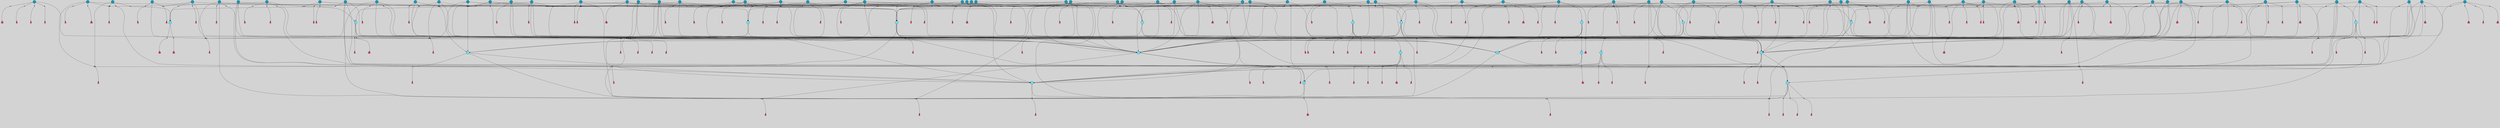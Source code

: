 // File exported with GEGELATI v1.3.1
// On the 2024-04-08 16:56:00
// With the File::TPGGraphDotExporter
digraph{
	graph[pad = "0.212, 0.055" bgcolor = lightgray]
	node[shape=circle style = filled label = ""]
		T3 [fillcolor="#66ddff"]
		T7 [fillcolor="#66ddff"]
		T9 [fillcolor="#66ddff"]
		T11 [fillcolor="#66ddff"]
		T24 [fillcolor="#66ddff"]
		T27 [fillcolor="#66ddff"]
		T82 [fillcolor="#66ddff"]
		T90 [fillcolor="#66ddff"]
		T111 [fillcolor="#66ddff"]
		T129 [fillcolor="#66ddff"]
		T149 [fillcolor="#66ddff"]
		T194 [fillcolor="#66ddff"]
		T319 [fillcolor="#66ddff"]
		T345 [fillcolor="#66ddff"]
		T350 [fillcolor="#66ddff"]
		T371 [fillcolor="#66ddff"]
		T410 [fillcolor="#66ddff"]
		T413 [fillcolor="#1199bb"]
		T414 [fillcolor="#66ddff"]
		T417 [fillcolor="#1199bb"]
		T418 [fillcolor="#1199bb"]
		T421 [fillcolor="#1199bb"]
		T422 [fillcolor="#1199bb"]
		T425 [fillcolor="#1199bb"]
		T361 [fillcolor="#1199bb"]
		T431 [fillcolor="#1199bb"]
		T434 [fillcolor="#1199bb"]
		T436 [fillcolor="#1199bb"]
		T440 [fillcolor="#1199bb"]
		T446 [fillcolor="#1199bb"]
		T451 [fillcolor="#1199bb"]
		T459 [fillcolor="#66ddff"]
		T469 [fillcolor="#1199bb"]
		T472 [fillcolor="#66ddff"]
		T473 [fillcolor="#1199bb"]
		T480 [fillcolor="#1199bb"]
		T483 [fillcolor="#1199bb"]
		T490 [fillcolor="#1199bb"]
		T496 [fillcolor="#1199bb"]
		T321 [fillcolor="#1199bb"]
		T500 [fillcolor="#1199bb"]
		T501 [fillcolor="#1199bb"]
		T505 [fillcolor="#1199bb"]
		T509 [fillcolor="#1199bb"]
		T513 [fillcolor="#1199bb"]
		T523 [fillcolor="#66ddff"]
		T525 [fillcolor="#1199bb"]
		T526 [fillcolor="#1199bb"]
		T527 [fillcolor="#1199bb"]
		T534 [fillcolor="#1199bb"]
		T535 [fillcolor="#1199bb"]
		T537 [fillcolor="#1199bb"]
		T539 [fillcolor="#1199bb"]
		T541 [fillcolor="#1199bb"]
		T545 [fillcolor="#1199bb"]
		T547 [fillcolor="#1199bb"]
		T550 [fillcolor="#1199bb"]
		T556 [fillcolor="#1199bb"]
		T557 [fillcolor="#1199bb"]
		T562 [fillcolor="#1199bb"]
		T563 [fillcolor="#1199bb"]
		T564 [fillcolor="#1199bb"]
		T565 [fillcolor="#1199bb"]
		T567 [fillcolor="#1199bb"]
		T568 [fillcolor="#1199bb"]
		T569 [fillcolor="#1199bb"]
		T570 [fillcolor="#1199bb"]
		T571 [fillcolor="#1199bb"]
		T572 [fillcolor="#1199bb"]
		T573 [fillcolor="#1199bb"]
		T575 [fillcolor="#1199bb"]
		T576 [fillcolor="#1199bb"]
		T577 [fillcolor="#1199bb"]
		T579 [fillcolor="#1199bb"]
		T583 [fillcolor="#1199bb"]
		T585 [fillcolor="#1199bb"]
		T588 [fillcolor="#1199bb"]
		T589 [fillcolor="#1199bb"]
		T591 [fillcolor="#1199bb"]
		T592 [fillcolor="#1199bb"]
		T593 [fillcolor="#1199bb"]
		T594 [fillcolor="#1199bb"]
		T554 [fillcolor="#1199bb"]
		T597 [fillcolor="#1199bb"]
		T598 [fillcolor="#1199bb"]
		T599 [fillcolor="#1199bb"]
		T600 [fillcolor="#1199bb"]
		T601 [fillcolor="#1199bb"]
		T602 [fillcolor="#1199bb"]
		T603 [fillcolor="#1199bb"]
		T604 [fillcolor="#1199bb"]
		T605 [fillcolor="#1199bb"]
		T606 [fillcolor="#1199bb"]
		T607 [fillcolor="#1199bb"]
		T608 [fillcolor="#1199bb"]
		T609 [fillcolor="#1199bb"]
		T610 [fillcolor="#1199bb"]
		T611 [fillcolor="#1199bb"]
		T612 [fillcolor="#1199bb"]
		T613 [fillcolor="#1199bb"]
		P6643 [fillcolor="#cccccc" shape=point] //6|
		I6643 [shape=box style=invis label="6|1&2|6#1|7&#92;n10|7&2|0#1|5&#92;n9|4&0|1#2|2&#92;n8|6&0|0#1|0&#92;n"]
		P6643 -> I6643[style=invis]
		A5006 [fillcolor="#ff3366" shape=box margin=0.03 width=0 height=0 label="3"]
		T3 -> P6643 -> A5006
		P6644 [fillcolor="#cccccc" shape=point] //3|
		I6644 [shape=box style=invis label="7|6&2|4#0|2&#92;n10|3&2|7#1|4&#92;n11|6&0|4#0|1&#92;n7|1&0|0#2|6&#92;n7|6&0|3#2|6&#92;n4|0&2|6#0|1&#92;n4|4&2|5#0|2&#92;n4|6&0|4#2|7&#92;n10|0&2|3#1|5&#92;n2|6&0|5#0|2&#92;n1|0&2|3#0|7&#92;n1|6&2|0#0|5&#92;n6|2&0|1#0|7&#92;n9|2&0|3#2|7&#92;n5|3&0|6#0|6&#92;n1|7&2|5#2|3&#92;n8|1&2|7#0|6&#92;n1|0&2|5#2|1&#92;n7|1&2|2#2|5&#92;n7|4&2|6#0|3&#92;n"]
		P6644 -> I6644[style=invis]
		A5007 [fillcolor="#ff3366" shape=box margin=0.03 width=0 height=0 label="4"]
		T3 -> P6644 -> A5007
		P6645 [fillcolor="#cccccc" shape=point] //-3|
		I6645 [shape=box style=invis label="1|6&2|7#0|7&#92;n10|2&0|7#1|3&#92;n9|6&2|7#2|2&#92;n5|3&0|7#0|7&#92;n1|6&2|3#0|0&#92;n2|3&2|3#2|2&#92;n5|1&2|6#0|6&#92;n"]
		P6645 -> I6645[style=invis]
		A5008 [fillcolor="#ff3366" shape=box margin=0.03 width=0 height=0 label="7"]
		T7 -> P6645 -> A5008
		P6646 [fillcolor="#cccccc" shape=point] //5|
		I6646 [shape=box style=invis label="0|5&2|3#0|1&#92;n0|6&2|1#2|4&#92;n6|2&2|6#0|7&#92;n7|4&0|3#0|1&#92;n5|4&0|7#1|6&#92;n9|1&0|5#2|2&#92;n6|3&2|3#1|7&#92;n11|7&2|4#1|6&#92;n2|5&0|1#0|0&#92;n4|7&0|0#0|2&#92;n6|2&0|6#0|0&#92;n2|1&2|6#2|4&#92;n10|0&2|0#1|0&#92;n6|6&2|4#0|6&#92;n"]
		P6646 -> I6646[style=invis]
		A5009 [fillcolor="#ff3366" shape=box margin=0.03 width=0 height=0 label="8"]
		T7 -> P6646 -> A5009
		P6647 [fillcolor="#cccccc" shape=point] //-6|
		I6647 [shape=box style=invis label="11|1&0|7#2|0&#92;n10|4&0|1#1|0&#92;n4|3&2|4#2|1&#92;n0|5&2|0#0|0&#92;n6|1&0|0#0|3&#92;n8|2&2|0#0|4&#92;n11|4&2|0#1|6&#92;n7|0&2|6#2|3&#92;n5|3&2|6#2|0&#92;n2|0&2|0#0|4&#92;n"]
		P6647 -> I6647[style=invis]
		A5010 [fillcolor="#ff3366" shape=box margin=0.03 width=0 height=0 label="9"]
		T9 -> P6647 -> A5010
		P6648 [fillcolor="#cccccc" shape=point] //2|
		I6648 [shape=box style=invis label="6|3&2|7#1|4&#92;n8|6&0|0#2|5&#92;n2|1&0|2#0|3&#92;n8|7&0|6#0|4&#92;n2|1&2|0#0|1&#92;n0|0&2|2#2|3&#92;n6|6&0|7#2|1&#92;n6|1&0|7#2|6&#92;n5|4&2|7#0|4&#92;n0|3&0|4#2|0&#92;n11|0&2|0#2|5&#92;n4|5&2|5#2|4&#92;n5|7&0|6#0|4&#92;n9|7&2|5#0|3&#92;n5|4&2|1#0|3&#92;n5|3&0|1#1|7&#92;n0|4&0|3#2|5&#92;n"]
		P6648 -> I6648[style=invis]
		A5011 [fillcolor="#ff3366" shape=box margin=0.03 width=0 height=0 label="10"]
		T9 -> P6648 -> A5011
		P6649 [fillcolor="#cccccc" shape=point] //6|
		I6649 [shape=box style=invis label="3|0&2|7#2|2&#92;n3|2&0|4#2|5&#92;n5|1&0|2#1|0&#92;n8|7&0|1#2|0&#92;n8|5&0|3#0|6&#92;n0|2&0|2#2|3&#92;n1|5&2|5#0|5&#92;n5|6&0|6#0|7&#92;n6|7&0|0#2|6&#92;n1|2&2|3#0|0&#92;n7|7&2|3#0|4&#92;n0|7&2|7#0|6&#92;n1|0&2|2#2|7&#92;n4|4&0|1#0|0&#92;n"]
		P6649 -> I6649[style=invis]
		A5012 [fillcolor="#ff3366" shape=box margin=0.03 width=0 height=0 label="11"]
		T11 -> P6649 -> A5012
		P6650 [fillcolor="#cccccc" shape=point] //-4|
		I6650 [shape=box style=invis label="4|1&0|4#2|6&#92;n1|2&2|2#2|0&#92;n1|2&2|0#0|6&#92;n8|4&2|3#2|5&#92;n5|5&2|1#1|0&#92;n"]
		P6650 -> I6650[style=invis]
		A5013 [fillcolor="#ff3366" shape=box margin=0.03 width=0 height=0 label="12"]
		T11 -> P6650 -> A5013
		P6651 [fillcolor="#cccccc" shape=point] //1|
		I6651 [shape=box style=invis label="5|1&0|6#2|7&#92;n2|4&0|4#2|2&#92;n0|6&0|5#0|4&#92;n10|6&2|5#1|6&#92;n9|3&0|1#1|7&#92;n10|3&2|2#1|0&#92;n5|0&0|0#2|1&#92;n11|3&2|3#1|5&#92;n10|3&0|1#1|0&#92;n2|4&0|1#0|1&#92;n0|2&0|3#2|4&#92;n9|2&2|1#2|5&#92;n11|7&2|6#2|6&#92;n"]
		P6651 -> I6651[style=invis]
		T24 -> P6651 -> T7
		P6652 [fillcolor="#cccccc" shape=point] //5|
		I6652 [shape=box style=invis label="3|0&2|0#0|1&#92;n3|0&0|7#0|1&#92;n5|3&0|2#2|6&#92;n4|4&2|4#2|6&#92;n11|2&0|7#1|6&#92;n2|7&2|2#2|5&#92;n9|3&2|6#2|7&#92;n7|7&0|0#0|4&#92;n6|1&2|4#2|3&#92;n5|4&2|0#1|6&#92;n1|3&0|7#0|4&#92;n"]
		P6652 -> I6652[style=invis]
		A5014 [fillcolor="#ff3366" shape=box margin=0.03 width=0 height=0 label="7"]
		T24 -> P6652 -> A5014
		P6653 [fillcolor="#cccccc" shape=point] //-2|
		I6653 [shape=box style=invis label="4|1&0|4#0|3&#92;n4|2&0|5#2|0&#92;n5|5&2|6#0|5&#92;n1|4&0|1#0|2&#92;n6|3&2|7#1|5&#92;n0|4&2|0#0|3&#92;n8|5&2|5#1|2&#92;n10|7&2|7#1|1&#92;n3|4&0|0#2|1&#92;n3|6&2|5#2|5&#92;n8|3&0|1#0|7&#92;n10|0&2|7#1|3&#92;n4|1&2|4#0|1&#92;n9|3&2|0#0|4&#92;n3|6&2|0#0|4&#92;n1|2&0|6#2|1&#92;n4|0&2|1#2|2&#92;n"]
		P6653 -> I6653[style=invis]
		A5015 [fillcolor="#ff3366" shape=box margin=0.03 width=0 height=0 label="14"]
		T24 -> P6653 -> A5015
		P6654 [fillcolor="#cccccc" shape=point] //2|
		I6654 [shape=box style=invis label="9|1&2|3#0|1&#92;n5|2&2|0#2|4&#92;n3|6&2|5#2|7&#92;n7|0&2|5#0|4&#92;n1|2&0|3#0|5&#92;n7|3&2|7#0|0&#92;n"]
		P6654 -> I6654[style=invis]
		A5016 [fillcolor="#ff3366" shape=box margin=0.03 width=0 height=0 label="2"]
		T27 -> P6654 -> A5016
		P6655 [fillcolor="#cccccc" shape=point] //-6|
		I6655 [shape=box style=invis label="7|5&0|4#0|4&#92;n11|0&2|5#2|1&#92;n"]
		P6655 -> I6655[style=invis]
		A5017 [fillcolor="#ff3366" shape=box margin=0.03 width=0 height=0 label="3"]
		T27 -> P6655 -> A5017
		T27 -> P6644
		P6656 [fillcolor="#cccccc" shape=point] //0|
		I6656 [shape=box style=invis label="2|5&0|1#0|6&#92;n6|1&2|2#2|7&#92;n8|0&0|3#1|4&#92;n4|3&2|5#2|4&#92;n8|1&2|4#0|0&#92;n6|6&0|1#2|6&#92;n11|7&2|4#2|5&#92;n6|2&2|4#0|2&#92;n8|5&2|4#2|4&#92;n2|1&2|1#2|2&#92;n2|7&2|5#2|6&#92;n9|7&0|5#0|4&#92;n1|2&0|5#2|6&#92;n4|2&2|3#2|7&#92;n3|3&2|1#0|2&#92;n"]
		P6656 -> I6656[style=invis]
		A5018 [fillcolor="#ff3366" shape=box margin=0.03 width=0 height=0 label="5"]
		T27 -> P6656 -> A5018
		P6657 [fillcolor="#cccccc" shape=point] //0|
		I6657 [shape=box style=invis label="4|0&0|3#2|7&#92;n10|2&0|3#1|7&#92;n3|5&0|2#0|3&#92;n4|5&0|0#2|1&#92;n10|7&2|0#1|2&#92;n5|3&2|3#1|6&#92;n9|5&2|0#0|4&#92;n5|4&2|7#0|2&#92;n10|3&2|7#1|4&#92;n7|2&0|1#2|6&#92;n8|6&0|5#0|5&#92;n8|7&2|3#0|5&#92;n2|6&2|4#0|0&#92;n"]
		P6657 -> I6657[style=invis]
		A5019 [fillcolor="#ff3366" shape=box margin=0.03 width=0 height=0 label="5"]
		T27 -> P6657 -> A5019
		P6658 [fillcolor="#cccccc" shape=point] //6|
		I6658 [shape=box style=invis label="7|0&2|5#1|2&#92;n10|6&2|1#1|3&#92;n7|5&0|2#0|7&#92;n10|7&0|1#1|5&#92;n4|6&2|5#0|5&#92;n4|4&0|7#2|7&#92;n"]
		P6658 -> I6658[style=invis]
		A5020 [fillcolor="#ff3366" shape=box margin=0.03 width=0 height=0 label="7"]
		T82 -> P6658 -> A5020
		P6659 [fillcolor="#cccccc" shape=point] //6|
		I6659 [shape=box style=invis label="0|5&2|3#0|1&#92;n0|6&2|1#2|4&#92;n9|1&0|5#2|2&#92;n7|4&0|3#0|1&#92;n5|4&0|7#1|6&#92;n2|5&0|1#0|0&#92;n6|3&2|3#1|7&#92;n11|7&2|4#1|6&#92;n6|2&2|6#0|1&#92;n4|7&0|0#0|2&#92;n6|2&0|6#0|0&#92;n9|1&2|6#2|4&#92;n10|0&2|0#1|0&#92;n6|6&2|4#0|6&#92;n"]
		P6659 -> I6659[style=invis]
		A5021 [fillcolor="#ff3366" shape=box margin=0.03 width=0 height=0 label="8"]
		T82 -> P6659 -> A5021
		T82 -> P6647
		P6660 [fillcolor="#cccccc" shape=point] //-2|
		I6660 [shape=box style=invis label="8|4&2|1#2|5&#92;n4|1&0|7#2|1&#92;n5|7&2|3#2|2&#92;n10|4&2|5#1|7&#92;n10|0&2|6#1|3&#92;n4|5&2|7#0|6&#92;n9|5&2|4#0|4&#92;n2|4&0|5#0|7&#92;n11|1&2|4#2|6&#92;n5|6&0|7#1|2&#92;n2|7&2|7#2|6&#92;n5|2&0|5#1|5&#92;n3|0&0|6#0|2&#92;n4|0&0|4#2|4&#92;n4|4&2|6#0|7&#92;n10|6&2|0#1|4&#92;n9|7&0|3#1|4&#92;n1|4&2|6#0|3&#92;n11|5&2|6#0|3&#92;n0|3&0|5#0|1&#92;n"]
		P6660 -> I6660[style=invis]
		A5022 [fillcolor="#ff3366" shape=box margin=0.03 width=0 height=0 label="13"]
		T90 -> P6660 -> A5022
		P6661 [fillcolor="#cccccc" shape=point] //4|
		I6661 [shape=box style=invis label="7|1&2|6#1|3&#92;n10|1&0|3#1|6&#92;n8|5&2|3#2|1&#92;n11|5&0|0#2|6&#92;n4|1&0|6#0|0&#92;n11|1&0|2#0|3&#92;n2|0&2|1#0|7&#92;n"]
		P6661 -> I6661[style=invis]
		A5023 [fillcolor="#ff3366" shape=box margin=0.03 width=0 height=0 label="2"]
		T90 -> P6661 -> A5023
		P6662 [fillcolor="#cccccc" shape=point] //7|
		I6662 [shape=box style=invis label="10|3&0|1#1|4&#92;n4|6&0|0#0|2&#92;n4|5&0|6#0|0&#92;n4|3&0|6#2|1&#92;n7|0&0|3#1|2&#92;n4|7&0|6#0|5&#92;n7|6&0|7#0|6&#92;n6|6&0|0#0|3&#92;n11|1&0|4#2|5&#92;n10|2&0|3#1|2&#92;n"]
		P6662 -> I6662[style=invis]
		A5024 [fillcolor="#ff3366" shape=box margin=0.03 width=0 height=0 label="4"]
		T90 -> P6662 -> A5024
		P6663 [fillcolor="#cccccc" shape=point] //-3|
		I6663 [shape=box style=invis label="8|1&2|3#0|5&#92;n0|6&0|5#0|5&#92;n3|7&2|1#0|6&#92;n3|5&0|1#0|0&#92;n9|5&2|0#0|4&#92;n3|5&0|2#0|3&#92;n10|6&2|4#1|0&#92;n9|4&2|7#2|6&#92;n1|7&2|5#2|2&#92;n"]
		P6663 -> I6663[style=invis]
		A5025 [fillcolor="#ff3366" shape=box margin=0.03 width=0 height=0 label="5"]
		T90 -> P6663 -> A5025
		P6664 [fillcolor="#cccccc" shape=point] //-7|
		I6664 [shape=box style=invis label="3|0&2|0#0|1&#92;n1|1&0|2#0|4&#92;n11|2&0|7#1|6&#92;n9|7&0|0#0|4&#92;n3|0&0|7#0|1&#92;n9|3&2|6#2|7&#92;n5|3&0|2#2|6&#92;n6|1&2|4#2|3&#92;n5|4&2|0#1|6&#92;n1|3&0|7#0|7&#92;n"]
		P6664 -> I6664[style=invis]
		A5026 [fillcolor="#ff3366" shape=box margin=0.03 width=0 height=0 label="7"]
		T90 -> P6664 -> A5026
		P6665 [fillcolor="#cccccc" shape=point] //-5|
		I6665 [shape=box style=invis label="0|0&2|3#0|2&#92;n10|5&0|6#1|3&#92;n7|3&0|6#2|3&#92;n3|4&0|6#0|6&#92;n10|5&0|2#1|1&#92;n5|0&0|1#0|3&#92;n6|6&2|5#1|5&#92;n7|4&0|2#1|7&#92;n5|7&0|1#2|5&#92;n1|5&0|0#0|3&#92;n7|5&2|1#2|6&#92;n9|0&0|2#0|0&#92;n4|0&2|4#0|0&#92;n4|6&0|0#2|3&#92;n3|1&0|6#2|5&#92;n7|7&2|1#2|3&#92;n9|4&2|2#0|6&#92;n"]
		P6665 -> I6665[style=invis]
		T111 -> P6665 -> T9
		P6666 [fillcolor="#cccccc" shape=point] //7|
		I6666 [shape=box style=invis label="7|4&2|1#2|0&#92;n4|1&2|4#2|3&#92;n5|0&2|0#2|2&#92;n6|1&2|4#2|6&#92;n"]
		P6666 -> I6666[style=invis]
		A5027 [fillcolor="#ff3366" shape=box margin=0.03 width=0 height=0 label="9"]
		T111 -> P6666 -> A5027
		P6667 [fillcolor="#cccccc" shape=point] //2|
		I6667 [shape=box style=invis label="3|0&2|0#0|1&#92;n11|2&0|7#1|6&#92;n8|7&2|4#0|5&#92;n5|3&0|2#2|6&#92;n4|4&2|4#2|6&#92;n3|0&0|7#0|1&#92;n2|7&2|2#2|5&#92;n9|3&2|6#2|7&#92;n7|7&0|0#0|4&#92;n6|1&2|4#1|3&#92;n5|4&2|0#1|6&#92;n1|3&0|7#0|4&#92;n"]
		P6667 -> I6667[style=invis]
		A5028 [fillcolor="#ff3366" shape=box margin=0.03 width=0 height=0 label="7"]
		T111 -> P6667 -> A5028
		T111 -> P6647
		P6668 [fillcolor="#cccccc" shape=point] //8|
		I6668 [shape=box style=invis label="9|0&0|1#2|0&#92;n10|1&2|5#1|4&#92;n8|2&2|6#0|4&#92;n2|4&2|5#2|3&#92;n4|2&2|2#0|2&#92;n7|5&0|2#0|0&#92;n8|2&2|1#1|3&#92;n8|7&0|7#2|1&#92;n1|1&0|0#0|7&#92;n5|6&2|5#1|0&#92;n6|6&2|5#0|0&#92;n11|4&0|3#2|6&#92;n4|2&2|4#0|7&#92;n5|6&0|1#2|0&#92;n11|3&0|2#0|7&#92;n"]
		P6668 -> I6668[style=invis]
		A5029 [fillcolor="#ff3366" shape=box margin=0.03 width=0 height=0 label="6"]
		T129 -> P6668 -> A5029
		T129 -> P6652
		P6669 [fillcolor="#cccccc" shape=point] //10|
		I6669 [shape=box style=invis label="4|5&2|7#2|1&#92;n1|7&2|3#0|6&#92;n3|5&2|2#0|3&#92;n10|3&0|7#1|4&#92;n7|1&0|4#2|6&#92;n10|2&0|3#1|7&#92;n9|5&2|0#0|4&#92;n4|0&0|3#2|7&#92;n11|4&2|6#1|2&#92;n5|4&2|7#0|2&#92;n2|6&2|4#0|0&#92;n6|5&0|7#2|1&#92;n5|3&2|3#1|6&#92;n10|7&2|0#1|2&#92;n"]
		P6669 -> I6669[style=invis]
		A5030 [fillcolor="#ff3366" shape=box margin=0.03 width=0 height=0 label="5"]
		T129 -> P6669 -> A5030
		P6670 [fillcolor="#cccccc" shape=point] //5|
		I6670 [shape=box style=invis label="9|4&2|3#1|3&#92;n0|4&2|4#0|5&#92;n6|1&2|6#2|5&#92;n4|0&0|5#2|0&#92;n"]
		P6670 -> I6670[style=invis]
		A5031 [fillcolor="#ff3366" shape=box margin=0.03 width=0 height=0 label="7"]
		T129 -> P6670 -> A5031
		P6671 [fillcolor="#cccccc" shape=point] //6|
		I6671 [shape=box style=invis label="9|4&2|7#0|6&#92;n8|4&0|1#1|0&#92;n1|3&0|0#2|1&#92;n2|4&0|6#2|2&#92;n5|1&2|5#0|7&#92;n3|0&0|3#2|6&#92;n2|2&2|6#0|2&#92;n8|4&0|4#2|2&#92;n5|1&2|4#0|3&#92;n9|4&0|6#0|6&#92;n5|0&2|2#1|5&#92;n11|7&0|0#1|1&#92;n0|4&0|3#0|3&#92;n7|7&2|4#2|5&#92;n1|5&0|1#2|1&#92;n"]
		P6671 -> I6671[style=invis]
		A5032 [fillcolor="#ff3366" shape=box margin=0.03 width=0 height=0 label="1"]
		T129 -> P6671 -> A5032
		P6672 [fillcolor="#cccccc" shape=point] //-3|
		I6672 [shape=box style=invis label="2|6&0|0#0|7&#92;n9|6&2|0#0|6&#92;n3|0&0|5#0|1&#92;n5|5&0|4#0|3&#92;n6|1&2|4#2|3&#92;n2|7&2|2#2|5&#92;n5|3&0|2#2|6&#92;n7|7&0|0#0|4&#92;n5|4&2|0#1|6&#92;n9|3&2|6#2|7&#92;n1|3&0|7#0|4&#92;n"]
		P6672 -> I6672[style=invis]
		A5033 [fillcolor="#ff3366" shape=box margin=0.03 width=0 height=0 label="7"]
		T149 -> P6672 -> A5033
		P6673 [fillcolor="#cccccc" shape=point] //4|
		I6673 [shape=box style=invis label="6|0&0|7#1|0&#92;n8|6&2|6#2|7&#92;n"]
		P6673 -> I6673[style=invis]
		A5034 [fillcolor="#ff3366" shape=box margin=0.03 width=0 height=0 label="3"]
		T149 -> P6673 -> A5034
		P6674 [fillcolor="#cccccc" shape=point] //0|
		I6674 [shape=box style=invis label="2|5&0|1#0|6&#92;n6|1&2|2#2|7&#92;n8|0&0|3#1|4&#92;n11|7&2|4#2|5&#92;n8|1&2|4#0|0&#92;n6|6&0|1#2|6&#92;n7|0&2|4#1|0&#92;n4|1&2|5#2|4&#92;n6|2&2|4#0|2&#92;n8|5&2|4#2|4&#92;n2|1&2|1#2|2&#92;n2|7&2|5#2|6&#92;n9|7&0|5#0|4&#92;n1|2&0|5#2|6&#92;n4|2&2|3#2|7&#92;n3|3&2|1#0|2&#92;n"]
		P6674 -> I6674[style=invis]
		A5035 [fillcolor="#ff3366" shape=box margin=0.03 width=0 height=0 label="5"]
		T149 -> P6674 -> A5035
		P6675 [fillcolor="#cccccc" shape=point] //-8|
		I6675 [shape=box style=invis label="7|5&0|4#2|4&#92;n"]
		P6675 -> I6675[style=invis]
		A5036 [fillcolor="#ff3366" shape=box margin=0.03 width=0 height=0 label="3"]
		T149 -> P6675 -> A5036
		P6676 [fillcolor="#cccccc" shape=point] //7|
		I6676 [shape=box style=invis label="1|6&2|7#0|7&#92;n9|6&2|7#2|2&#92;n10|2&0|7#1|0&#92;n1|6&2|3#0|0&#92;n5|0&2|2#1|1&#92;n2|3&2|3#2|2&#92;n5|1&2|6#0|6&#92;n"]
		P6676 -> I6676[style=invis]
		T149 -> P6676 -> T90
		P6677 [fillcolor="#cccccc" shape=point] //5|
		I6677 [shape=box style=invis label="3|0&2|0#2|1&#92;n3|0&0|7#0|1&#92;n5|3&0|2#2|6&#92;n4|4&2|4#2|6&#92;n5|4&2|0#1|6&#92;n2|7&2|2#2|5&#92;n1|3&0|7#0|4&#92;n11|6&2|2#0|7&#92;n7|7&0|0#0|4&#92;n6|1&2|4#2|3&#92;n11|0&0|7#1|6&#92;n9|3&2|6#2|7&#92;n"]
		P6677 -> I6677[style=invis]
		A5037 [fillcolor="#ff3366" shape=box margin=0.03 width=0 height=0 label="7"]
		T194 -> P6677 -> A5037
		P6678 [fillcolor="#cccccc" shape=point] //4|
		I6678 [shape=box style=invis label="7|1&0|6#0|1&#92;n6|7&2|7#1|7&#92;n10|1&2|1#1|1&#92;n9|6&2|2#1|4&#92;n4|7&0|4#2|2&#92;n9|6&0|5#1|1&#92;n10|0&2|6#1|6&#92;n5|1&0|1#2|3&#92;n10|1&0|5#1|0&#92;n3|4&2|3#0|0&#92;n8|2&0|5#2|4&#92;n1|6&2|0#0|0&#92;n2|3&0|1#2|6&#92;n5|2&2|2#1|6&#92;n2|2&0|1#2|1&#92;n3|1&2|7#0|3&#92;n6|7&2|3#0|4&#92;n"]
		P6678 -> I6678[style=invis]
		A5038 [fillcolor="#ff3366" shape=box margin=0.03 width=0 height=0 label="10"]
		T194 -> P6678 -> A5038
		P6679 [fillcolor="#cccccc" shape=point] //-4|
		I6679 [shape=box style=invis label="0|4&0|0#2|7&#92;n8|5&2|4#2|4&#92;n4|3&2|5#2|4&#92;n11|7&2|2#2|5&#92;n6|5&2|2#2|7&#92;n3|2&0|7#0|7&#92;n3|3&2|1#0|3&#92;n2|6&0|3#2|5&#92;n0|1&2|6#2|2&#92;n8|2&0|0#1|6&#92;n0|7&0|5#0|4&#92;n9|5&0|3#2|7&#92;n2|7&2|5#2|6&#92;n9|0&2|0#0|1&#92;n1|2&2|4#0|2&#92;n"]
		P6679 -> I6679[style=invis]
		T194 -> P6679 -> T27
		P6680 [fillcolor="#cccccc" shape=point] //7|
		I6680 [shape=box style=invis label="7|4&2|7#0|4&#92;n4|6&0|1#2|5&#92;n2|1&2|3#0|0&#92;n4|3&2|0#0|1&#92;n0|0&2|7#2|7&#92;n7|7&0|5#2|3&#92;n5|0&2|1#2|2&#92;n10|0&0|4#1|2&#92;n4|4&0|7#0|0&#92;n6|7&0|2#0|1&#92;n1|4&2|5#0|4&#92;n"]
		P6680 -> I6680[style=invis]
		A5039 [fillcolor="#ff3366" shape=box margin=0.03 width=0 height=0 label="0"]
		T194 -> P6680 -> A5039
		P6681 [fillcolor="#cccccc" shape=point] //9|
		I6681 [shape=box style=invis label="11|0&2|0#1|1&#92;n3|6&0|6#0|0&#92;n1|4&0|0#2|4&#92;n7|5&2|2#1|3&#92;n11|7&2|6#1|7&#92;n5|2&0|6#1|5&#92;n9|5&0|6#0|3&#92;n2|2&2|7#0|5&#92;n9|3&2|2#2|0&#92;n11|0&2|7#0|1&#92;n1|1&2|0#0|1&#92;n6|6&0|6#1|2&#92;n9|7&0|1#0|3&#92;n2|0&2|4#2|5&#92;n2|4&2|2#0|0&#92;n6|1&2|1#1|7&#92;n10|7&2|5#1|6&#92;n11|5&2|7#2|4&#92;n"]
		P6681 -> I6681[style=invis]
		A5040 [fillcolor="#ff3366" shape=box margin=0.03 width=0 height=0 label="1"]
		T319 -> P6681 -> A5040
		T319 -> P6670
		P6682 [fillcolor="#cccccc" shape=point] //9|
		I6682 [shape=box style=invis label="9|6&2|0#1|3&#92;n7|1&0|3#0|4&#92;n9|6&2|0#0|1&#92;n1|5&0|0#0|5&#92;n8|6&2|4#0|0&#92;n7|4&2|4#0|7&#92;n6|0&2|4#2|0&#92;n7|7&2|4#2|2&#92;n"]
		P6682 -> I6682[style=invis]
		A5041 [fillcolor="#ff3366" shape=box margin=0.03 width=0 height=0 label="5"]
		T319 -> P6682 -> A5041
		T319 -> P6679
		P6683 [fillcolor="#cccccc" shape=point] //-4|
		I6683 [shape=box style=invis label="11|3&0|7#1|7&#92;n11|7&0|7#2|7&#92;n5|3&0|3#2|0&#92;n0|1&2|2#0|4&#92;n0|0&0|4#2|5&#92;n6|3&2|1#2|3&#92;n11|7&0|0#0|4&#92;n0|0&0|0#0|2&#92;n1|1&0|4#0|3&#92;n6|5&2|7#1|2&#92;n6|6&0|3#2|7&#92;n6|2&0|4#0|0&#92;n5|5&2|6#0|5&#92;n"]
		P6683 -> I6683[style=invis]
		A5042 [fillcolor="#ff3366" shape=box margin=0.03 width=0 height=0 label="8"]
		T319 -> P6683 -> A5042
		T345 -> P6646
		P6684 [fillcolor="#cccccc" shape=point] //10|
		I6684 [shape=box style=invis label="8|6&0|0#1|2&#92;n4|3&0|3#0|3&#92;n10|7&2|0#1|5&#92;n7|0&2|6#2|2&#92;n9|2&0|4#0|7&#92;n2|7&2|1#0|4&#92;n"]
		P6684 -> I6684[style=invis]
		A5043 [fillcolor="#ff3366" shape=box margin=0.03 width=0 height=0 label="3"]
		T345 -> P6684 -> A5043
		P6685 [fillcolor="#cccccc" shape=point] //4|
		I6685 [shape=box style=invis label="11|1&0|7#2|0&#92;n0|7&2|2#2|0&#92;n4|3&2|4#2|1&#92;n0|5&2|0#0|6&#92;n6|1&0|0#0|3&#92;n8|2&2|0#0|4&#92;n7|0&2|6#2|3&#92;n10|4&0|1#1|0&#92;n5|3&2|6#2|0&#92;n2|0&2|0#0|4&#92;n"]
		P6685 -> I6685[style=invis]
		T345 -> P6685 -> T27
		P6686 [fillcolor="#cccccc" shape=point] //-9|
		I6686 [shape=box style=invis label="2|0&2|0#2|1&#92;n4|4&2|4#2|6&#92;n9|1&0|3#1|7&#92;n5|3&0|2#2|6&#92;n2|7&2|2#2|5&#92;n5|4&2|0#1|6&#92;n3|0&0|7#0|1&#92;n1|3&0|7#0|4&#92;n11|6&2|2#0|7&#92;n7|7&0|0#0|4&#92;n11|0&0|7#1|6&#92;n9|3&2|6#2|7&#92;n"]
		P6686 -> I6686[style=invis]
		A5044 [fillcolor="#ff3366" shape=box margin=0.03 width=0 height=0 label="7"]
		T345 -> P6686 -> A5044
		P6687 [fillcolor="#cccccc" shape=point] //-8|
		I6687 [shape=box style=invis label="0|5&2|3#0|1&#92;n0|6&2|1#2|4&#92;n4|7&0|0#0|2&#92;n7|4&0|3#2|1&#92;n10|2&0|7#1|4&#92;n5|4&0|7#1|6&#92;n6|3&2|3#1|7&#92;n11|7&2|4#1|6&#92;n2|5&0|1#0|0&#92;n6|2&2|6#0|7&#92;n6|2&0|6#0|0&#92;n2|1&2|6#2|4&#92;n10|0&2|0#1|0&#92;n6|6&2|4#0|6&#92;n"]
		P6687 -> I6687[style=invis]
		A5045 [fillcolor="#ff3366" shape=box margin=0.03 width=0 height=0 label="8"]
		T345 -> P6687 -> A5045
		T350 -> P6679
		T350 -> P6680
		P6688 [fillcolor="#cccccc" shape=point] //3|
		I6688 [shape=box style=invis label="5|4&2|7#0|1&#92;n0|6&0|6#2|2&#92;n9|5&2|2#2|0&#92;n3|6&2|7#0|2&#92;n3|5&0|0#0|6&#92;n2|6&0|6#2|2&#92;n2|6&2|2#0|0&#92;n5|1&0|4#0|5&#92;n2|6&0|5#2|5&#92;n1|0&0|7#2|2&#92;n4|7&0|6#2|4&#92;n7|3&0|6#2|5&#92;n1|1&0|1#0|3&#92;n"]
		P6688 -> I6688[style=invis]
		A5046 [fillcolor="#ff3366" shape=box margin=0.03 width=0 height=0 label="1"]
		T350 -> P6688 -> A5046
		P6689 [fillcolor="#cccccc" shape=point] //-2|
		I6689 [shape=box style=invis label="2|0&2|3#2|5&#92;n10|3&2|7#1|4&#92;n8|1&2|7#0|6&#92;n7|6&0|3#2|6&#92;n4|0&2|6#0|1&#92;n4|4&2|5#0|2&#92;n4|6&0|2#2|7&#92;n7|6&2|4#0|2&#92;n11|7&2|7#0|3&#92;n6|6&0|3#0|6&#92;n1|6&2|0#0|5&#92;n11|6&0|4#0|1&#92;n2|6&0|5#0|2&#92;n6|2&0|1#0|7&#92;n9|2&0|3#2|7&#92;n5|3&0|6#0|6&#92;n7|1&2|2#2|5&#92;n1|0&2|3#0|7&#92;n1|0&2|5#0|1&#92;n3|4&2|6#0|3&#92;n"]
		P6689 -> I6689[style=invis]
		A5047 [fillcolor="#ff3366" shape=box margin=0.03 width=0 height=0 label="4"]
		T350 -> P6689 -> A5047
		T350 -> P6680
		P6690 [fillcolor="#cccccc" shape=point] //7|
		I6690 [shape=box style=invis label="7|2&0|4#1|3&#92;n7|7&0|0#0|4&#92;n4|4&2|4#2|6&#92;n2|3&2|2#2|5&#92;n8|0&0|2#2|1&#92;n9|3&2|6#2|7&#92;n6|4&2|4#2|3&#92;n3|3&2|0#0|1&#92;n6|4&2|0#1|6&#92;n5|3&0|7#0|4&#92;n"]
		P6690 -> I6690[style=invis]
		A5048 [fillcolor="#ff3366" shape=box margin=0.03 width=0 height=0 label="7"]
		T371 -> P6690 -> A5048
		P6691 [fillcolor="#cccccc" shape=point] //7|
		I6691 [shape=box style=invis label="3|3&2|7#0|4&#92;n4|3&2|6#0|3&#92;n8|4&0|6#1|2&#92;n5|6&2|3#0|4&#92;n0|7&2|1#0|5&#92;n8|7&2|2#2|5&#92;n9|1&0|0#1|0&#92;n10|1&2|1#1|4&#92;n10|5&0|6#1|7&#92;n5|2&2|3#0|4&#92;n2|0&2|6#2|7&#92;n1|7&0|1#0|7&#92;n"]
		P6691 -> I6691[style=invis]
		A5049 [fillcolor="#ff3366" shape=box margin=0.03 width=0 height=0 label="2"]
		T371 -> P6691 -> A5049
		P6692 [fillcolor="#cccccc" shape=point] //-2|
		I6692 [shape=box style=invis label="5|2&0|5#2|2&#92;n6|2&2|3#1|5&#92;n3|1&0|1#2|7&#92;n10|7&2|1#1|7&#92;n2|0&0|7#2|1&#92;n"]
		P6692 -> I6692[style=invis]
		T371 -> P6692 -> T24
		P6693 [fillcolor="#cccccc" shape=point] //-4|
		I6693 [shape=box style=invis label="5|3&0|4#0|2&#92;n8|1&2|0#0|2&#92;n1|0&0|6#2|6&#92;n0|6&2|5#2|2&#92;n4|1&0|2#2|2&#92;n7|6&0|1#0|0&#92;n8|7&2|1#0|3&#92;n"]
		P6693 -> I6693[style=invis]
		A5050 [fillcolor="#ff3366" shape=box margin=0.03 width=0 height=0 label="7"]
		T371 -> P6693 -> A5050
		P6694 [fillcolor="#cccccc" shape=point] //-10|
		I6694 [shape=box style=invis label="11|0&2|4#0|5&#92;n2|7&2|5#0|3&#92;n7|5&2|7#0|0&#92;n7|1&2|5#0|4&#92;n2|7&2|1#2|4&#92;n10|3&2|6#1|3&#92;n0|0&2|7#2|6&#92;n11|3&2|3#2|7&#92;n"]
		P6694 -> I6694[style=invis]
		T371 -> P6694 -> T82
		P6695 [fillcolor="#cccccc" shape=point] //-1|
		I6695 [shape=box style=invis label="1|7&2|1#0|6&#92;n8|1&2|3#0|5&#92;n10|6&2|7#1|0&#92;n1|7&2|5#0|2&#92;n0|3&0|3#2|2&#92;n3|5&0|1#0|0&#92;n3|5&0|2#0|3&#92;n1|5&2|0#0|4&#92;n5|7&2|2#2|5&#92;n4|0&2|3#0|3&#92;n"]
		P6695 -> I6695[style=invis]
		T410 -> P6695 -> T3
		P6696 [fillcolor="#cccccc" shape=point] //-3|
		I6696 [shape=box style=invis label="6|3&2|4#1|4&#92;n5|3&0|1#1|7&#92;n2|1&0|2#2|3&#92;n8|7&0|6#0|4&#92;n2|1&2|0#0|1&#92;n0|0&2|2#2|3&#92;n6|1&0|7#2|6&#92;n5|7&0|2#0|4&#92;n0|3&0|4#2|0&#92;n11|0&2|0#2|5&#92;n6|0&2|0#1|4&#92;n8|6&0|2#2|5&#92;n5|4&2|1#0|3&#92;n9|7&2|5#0|3&#92;n5|4&2|7#0|4&#92;n"]
		P6696 -> I6696[style=invis]
		A5051 [fillcolor="#ff3366" shape=box margin=0.03 width=0 height=0 label="10"]
		T410 -> P6696 -> A5051
		P6697 [fillcolor="#cccccc" shape=point] //-1|
		I6697 [shape=box style=invis label="10|7&2|0#1|6&#92;n2|4&2|7#0|4&#92;n11|0&2|0#1|1&#92;n8|7&2|6#0|2&#92;n9|5&0|4#1|6&#92;n6|0&2|4#2|1&#92;n2|0&2|0#0|2&#92;n1|5&0|4#2|4&#92;n9|2&0|1#0|3&#92;n11|3&2|2#2|0&#92;n9|4&2|0#0|7&#92;n1|4&0|2#2|5&#92;n0|0&0|5#2|5&#92;n5|5&2|7#2|4&#92;n"]
		P6697 -> I6697[style=invis]
		A5052 [fillcolor="#ff3366" shape=box margin=0.03 width=0 height=0 label="1"]
		T410 -> P6697 -> A5052
		P6698 [fillcolor="#cccccc" shape=point] //-1|
		I6698 [shape=box style=invis label="11|1&0|2#2|0&#92;n7|0&2|5#1|4&#92;n10|3&0|5#1|4&#92;n3|2&0|0#2|3&#92;n"]
		P6698 -> I6698[style=invis]
		A5053 [fillcolor="#ff3366" shape=box margin=0.03 width=0 height=0 label="3"]
		T410 -> P6698 -> A5053
		P6699 [fillcolor="#cccccc" shape=point] //8|
		I6699 [shape=box style=invis label="9|7&0|5#2|5&#92;n3|3&2|3#0|2&#92;n9|5&2|2#1|0&#92;n2|3&0|6#0|3&#92;n4|4&2|5#2|7&#92;n11|3&2|0#1|5&#92;n6|6&2|1#2|2&#92;n4|6&0|1#2|2&#92;n2|5&2|7#2|2&#92;n7|7&2|2#2|3&#92;n6|5&0|3#2|6&#92;n6|7&0|6#0|2&#92;n"]
		P6699 -> I6699[style=invis]
		A5054 [fillcolor="#ff3366" shape=box margin=0.03 width=0 height=0 label="14"]
		T410 -> P6699 -> A5054
		P6700 [fillcolor="#cccccc" shape=point] //-4|
		I6700 [shape=box style=invis label="1|5&2|1#2|4&#92;n3|0&2|3#2|6&#92;n0|3&0|0#0|1&#92;n8|6&2|5#1|5&#92;n9|7&2|5#2|0&#92;n4|1&0|7#2|2&#92;n4|2&0|3#0|0&#92;n"]
		P6700 -> I6700[style=invis]
		A5055 [fillcolor="#ff3366" shape=box margin=0.03 width=0 height=0 label="2"]
		T413 -> P6700 -> A5055
		T413 -> P6659
		P6701 [fillcolor="#cccccc" shape=point] //-4|
		I6701 [shape=box style=invis label="7|5&2|2#0|7&#92;n9|6&2|3#0|3&#92;n10|6&2|1#1|0&#92;n8|0&0|5#1|3&#92;n7|5&0|5#1|5&#92;n5|1&2|5#2|1&#92;n"]
		P6701 -> I6701[style=invis]
		A5056 [fillcolor="#ff3366" shape=box margin=0.03 width=0 height=0 label="7"]
		T413 -> P6701 -> A5056
		T413 -> P6678
		P6702 [fillcolor="#cccccc" shape=point] //-5|
		I6702 [shape=box style=invis label="7|7&2|4#0|6&#92;n8|5&2|1#0|3&#92;n0|0&0|0#2|7&#92;n2|2&0|5#2|4&#92;n1|0&2|5#0|2&#92;n11|1&2|3#0|5&#92;n2|7&2|0#2|3&#92;n9|4&2|7#1|2&#92;n5|5&0|7#0|5&#92;n"]
		P6702 -> I6702[style=invis]
		T413 -> P6702 -> T319
		P6703 [fillcolor="#cccccc" shape=point] //-1|
		I6703 [shape=box style=invis label="2|7&0|4#0|4&#92;n8|3&2|7#1|4&#92;n1|0&0|3#0|3&#92;n11|6&0|1#1|4&#92;n6|1&2|5#0|0&#92;n0|0&2|0#0|6&#92;n1|3&2|1#0|4&#92;n"]
		P6703 -> I6703[style=invis]
		A5057 [fillcolor="#ff3366" shape=box margin=0.03 width=0 height=0 label="2"]
		T414 -> P6703 -> A5057
		P6704 [fillcolor="#cccccc" shape=point] //-3|
		I6704 [shape=box style=invis label="11|7&2|3#2|0&#92;n5|5&2|7#2|7&#92;n8|6&2|7#1|2&#92;n1|7&0|3#0|6&#92;n4|0&2|1#2|2&#92;n10|1&0|5#1|6&#92;n5|3&0|3#2|6&#92;n9|0&0|2#0|0&#92;n3|2&0|1#2|6&#92;n0|1&2|4#0|0&#92;n"]
		P6704 -> I6704[style=invis]
		A5058 [fillcolor="#ff3366" shape=box margin=0.03 width=0 height=0 label="6"]
		T414 -> P6704 -> A5058
		P6705 [fillcolor="#cccccc" shape=point] //-1|
		I6705 [shape=box style=invis label="4|2&0|6#0|1&#92;n6|3&0|0#2|0&#92;n9|4&0|6#0|5&#92;n10|2&0|2#1|0&#92;n1|0&0|0#0|5&#92;n8|0&2|1#1|1&#92;n2|7&2|2#0|5&#92;n5|5&0|6#1|1&#92;n"]
		P6705 -> I6705[style=invis]
		A5059 [fillcolor="#ff3366" shape=box margin=0.03 width=0 height=0 label="3"]
		T414 -> P6705 -> A5059
		P6706 [fillcolor="#cccccc" shape=point] //9|
		I6706 [shape=box style=invis label="8|0&0|5#0|1&#92;n0|6&2|0#0|7&#92;n5|7&0|1#1|4&#92;n5|1&0|6#2|7&#92;n11|3&0|7#1|6&#92;n10|2&2|5#1|6&#92;n10|0&0|3#1|4&#92;n0|0&2|5#0|7&#92;n0|0&2|5#0|1&#92;n0|4&2|2#2|3&#92;n11|7&2|5#0|5&#92;n"]
		P6706 -> I6706[style=invis]
		T414 -> P6706 -> T7
		P6707 [fillcolor="#cccccc" shape=point] //-4|
		I6707 [shape=box style=invis label="2|3&2|5#0|2&#92;n9|6&0|1#2|6&#92;n8|3&0|4#0|7&#92;n4|1&0|4#2|1&#92;n10|1&0|1#1|0&#92;n3|0&0|4#2|4&#92;n3|0&0|0#0|6&#92;n"]
		P6707 -> I6707[style=invis]
		A5060 [fillcolor="#ff3366" shape=box margin=0.03 width=0 height=0 label="2"]
		T417 -> P6707 -> A5060
		P6708 [fillcolor="#cccccc" shape=point] //-2|
		I6708 [shape=box style=invis label="8|0&0|5#0|1&#92;n0|0&2|5#0|7&#92;n5|7&0|1#1|4&#92;n5|1&0|6#2|7&#92;n11|3&0|7#2|6&#92;n10|0&0|3#1|4&#92;n9|2&0|2#2|0&#92;n0|6&2|0#0|7&#92;n0|0&2|5#0|1&#92;n0|4&2|2#2|3&#92;n11|7&2|5#0|5&#92;n"]
		P6708 -> I6708[style=invis]
		T417 -> P6708 -> T7
		P6709 [fillcolor="#cccccc" shape=point] //-3|
		I6709 [shape=box style=invis label="0|6&2|5#0|4&#92;n8|0&0|7#0|2&#92;n10|1&0|3#1|7&#92;n5|7&2|4#2|1&#92;n6|3&2|5#1|2&#92;n2|1&2|3#0|0&#92;n2|3&0|2#2|1&#92;n10|6&2|6#1|0&#92;n3|5&2|3#0|1&#92;n8|4&0|2#2|0&#92;n11|0&2|3#0|2&#92;n7|0&0|2#2|5&#92;n11|7&2|6#2|6&#92;n2|5&2|5#2|1&#92;n9|4&2|1#1|2&#92;n4|3&0|0#2|1&#92;n10|1&0|0#1|5&#92;n4|5&0|5#0|3&#92;n"]
		P6709 -> I6709[style=invis]
		A5061 [fillcolor="#ff3366" shape=box margin=0.03 width=0 height=0 label="11"]
		T417 -> P6709 -> A5061
		P6710 [fillcolor="#cccccc" shape=point] //-5|
		I6710 [shape=box style=invis label="10|6&2|5#1|6&#92;n9|3&0|1#1|7&#92;n2|4&0|1#0|1&#92;n11|3&0|7#1|6&#92;n5|1&0|6#2|7&#92;n8|0&0|0#0|1&#92;n0|6&0|7#0|4&#92;n6|7&2|6#2|6&#92;n11|0&2|3#0|5&#92;n"]
		P6710 -> I6710[style=invis]
		T417 -> P6710 -> T7
		T418 -> P6678
		T418 -> P6679
		P6711 [fillcolor="#cccccc" shape=point] //10|
		I6711 [shape=box style=invis label="4|7&0|0#0|2&#92;n0|6&2|1#2|4&#92;n11|5&2|7#0|3&#92;n7|4&0|3#0|1&#92;n5|4&0|7#1|6&#92;n2|5&0|1#0|0&#92;n6|3&2|3#1|7&#92;n11|7&2|4#1|6&#92;n6|2&2|6#0|1&#92;n9|1&0|5#2|2&#92;n0|5&2|3#0|1&#92;n6|2&0|6#0|0&#92;n9|1&2|6#1|4&#92;n10|0&2|0#1|0&#92;n6|1&2|4#0|6&#92;n"]
		P6711 -> I6711[style=invis]
		A5062 [fillcolor="#ff3366" shape=box margin=0.03 width=0 height=0 label="8"]
		T418 -> P6711 -> A5062
		T418 -> P6701
		P6712 [fillcolor="#cccccc" shape=point] //-4|
		I6712 [shape=box style=invis label="7|5&2|5#1|5&#92;n9|6&2|3#0|3&#92;n10|6&2|1#1|0&#92;n8|0&0|5#1|3&#92;n6|6&2|5#0|7&#92;n7|5&2|2#0|7&#92;n"]
		P6712 -> I6712[style=invis]
		A5063 [fillcolor="#ff3366" shape=box margin=0.03 width=0 height=0 label="7"]
		T418 -> P6712 -> A5063
		P6713 [fillcolor="#cccccc" shape=point] //-2|
		I6713 [shape=box style=invis label="1|0&0|3#0|3&#92;n2|7&0|4#0|4&#92;n11|6&2|1#1|4&#92;n6|1&2|5#0|0&#92;n2|0&2|0#0|6&#92;n1|3&2|1#0|4&#92;n"]
		P6713 -> I6713[style=invis]
		A5064 [fillcolor="#ff3366" shape=box margin=0.03 width=0 height=0 label="2"]
		T421 -> P6713 -> A5064
		P6714 [fillcolor="#cccccc" shape=point] //10|
		I6714 [shape=box style=invis label="6|1&2|4#2|3&#92;n3|0&0|7#0|1&#92;n5|3&0|2#2|6&#92;n4|4&0|4#2|6&#92;n5|4&2|0#1|6&#92;n10|5&0|6#1|5&#92;n2|5&2|1#2|2&#92;n1|3&0|7#0|4&#92;n3|0&2|0#0|1&#92;n11|2&0|5#1|6&#92;n9|3&2|6#2|7&#92;n7|7&0|0#0|4&#92;n"]
		P6714 -> I6714[style=invis]
		A5065 [fillcolor="#ff3366" shape=box margin=0.03 width=0 height=0 label="7"]
		T421 -> P6714 -> A5065
		P6715 [fillcolor="#cccccc" shape=point] //-8|
		I6715 [shape=box style=invis label="10|4&2|6#1|0&#92;n6|7&0|0#0|4&#92;n0|6&0|4#2|4&#92;n5|4&2|1#2|6&#92;n1|6&2|3#2|7&#92;n9|5&2|1#1|2&#92;n5|0&2|6#0|7&#92;n1|6&0|7#0|4&#92;n6|3&2|5#1|2&#92;n3|5&0|7#0|1&#92;n0|2&2|5#0|4&#92;n2|1&2|5#2|1&#92;n2|3&0|2#2|1&#92;n8|0&0|7#2|0&#92;n5|7&0|1#1|3&#92;n7|5&0|2#2|3&#92;n11|6&2|2#2|6&#92;n5|7&2|4#2|1&#92;n10|2&2|3#1|1&#92;n"]
		P6715 -> I6715[style=invis]
		A5066 [fillcolor="#ff3366" shape=box margin=0.03 width=0 height=0 label="11"]
		T421 -> P6715 -> A5066
		P6716 [fillcolor="#cccccc" shape=point] //2|
		I6716 [shape=box style=invis label="10|1&2|4#1|2&#92;n1|1&2|2#2|1&#92;n3|3&2|6#2|7&#92;n4|4&2|6#0|6&#92;n11|3&0|1#2|6&#92;n10|1&0|6#1|5&#92;n4|3&2|5#0|7&#92;n10|2&2|4#1|6&#92;n1|0&0|3#2|6&#92;n"]
		P6716 -> I6716[style=invis]
		A5067 [fillcolor="#ff3366" shape=box margin=0.03 width=0 height=0 label="4"]
		T421 -> P6716 -> A5067
		P6717 [fillcolor="#cccccc" shape=point] //-8|
		I6717 [shape=box style=invis label="2|3&0|0#0|3&#92;n10|7&2|7#1|0&#92;n5|0&2|0#2|3&#92;n9|3&0|3#2|3&#92;n3|2&0|3#0|5&#92;n4|2&2|6#2|1&#92;n"]
		P6717 -> I6717[style=invis]
		T421 -> P6717 -> T111
		T422 -> P6695
		P6718 [fillcolor="#cccccc" shape=point] //-1|
		I6718 [shape=box style=invis label="11|7&0|1#0|6&#92;n11|0&0|1#2|5&#92;n0|4&0|2#2|2&#92;n0|6&2|5#0|5&#92;n3|4&0|1#0|3&#92;n0|3&2|2#2|6&#92;n1|0&0|0#2|7&#92;n6|4&2|2#0|2&#92;n1|5&0|5#0|6&#92;n0|4&0|7#2|7&#92;n"]
		P6718 -> I6718[style=invis]
		T422 -> P6718 -> T410
		T422 -> P6652
		T422 -> P6652
		P6719 [fillcolor="#cccccc" shape=point] //-6|
		I6719 [shape=box style=invis label="3|5&0|0#0|2&#92;n6|6&2|1#2|6&#92;n4|6&0|1#2|5&#92;n7|1&0|6#1|3&#92;n11|1&2|4#0|5&#92;n1|2&0|1#2|3&#92;n4|3&0|5#2|4&#92;n4|0&0|5#2|0&#92;n8|5&2|4#2|4&#92;n2|4&0|1#0|6&#92;n5|1&2|4#0|0&#92;n3|3&2|1#0|2&#92;n9|7&0|5#0|4&#92;n2|2&0|6#2|0&#92;n7|1&2|2#2|2&#92;n"]
		P6719 -> I6719[style=invis]
		A5068 [fillcolor="#ff3366" shape=box margin=0.03 width=0 height=0 label="5"]
		T425 -> P6719 -> A5068
		P6720 [fillcolor="#cccccc" shape=point] //-9|
		I6720 [shape=box style=invis label="10|3&2|2#1|0&#92;n7|7&2|2#1|3&#92;n0|4&2|6#2|4&#92;n0|2&0|4#2|6&#92;n0|4&0|4#2|2&#92;n9|3&0|1#1|7&#92;n0|6&0|5#2|4&#92;n5|2&2|0#2|1&#92;n11|3&2|3#1|5&#92;n0|7&0|3#2|6&#92;n10|3&2|2#1|1&#92;n6|0&0|3#0|1&#92;n7|7&0|3#1|0&#92;n11|7&2|6#2|6&#92;n9|2&2|1#2|5&#92;n2|4&0|1#0|1&#92;n10|6&2|5#1|6&#92;n4|1&0|4#0|7&#92;n"]
		P6720 -> I6720[style=invis]
		T425 -> P6720 -> T3
		P6721 [fillcolor="#cccccc" shape=point] //-10|
		I6721 [shape=box style=invis label="5|5&0|7#0|5&#92;n8|5&2|1#0|3&#92;n7|0&0|0#2|7&#92;n2|2&0|5#2|4&#92;n1|6&2|5#0|2&#92;n7|7&2|4#0|6&#92;n1|0&0|7#0|7&#92;n2|7&2|0#2|3&#92;n9|4&2|7#1|2&#92;n"]
		P6721 -> I6721[style=invis]
		T425 -> P6721 -> T319
		P6722 [fillcolor="#cccccc" shape=point] //-7|
		I6722 [shape=box style=invis label="5|3&2|6#1|4&#92;n4|6&0|1#2|3&#92;n5|5&0|0#2|6&#92;n10|7&2|2#1|6&#92;n11|7&2|0#2|1&#92;n7|0&2|1#0|1&#92;n6|1&2|4#2|6&#92;n"]
		P6722 -> I6722[style=invis]
		A5069 [fillcolor="#ff3366" shape=box margin=0.03 width=0 height=0 label="9"]
		T425 -> P6722 -> A5069
		P6723 [fillcolor="#cccccc" shape=point] //4|
		I6723 [shape=box style=invis label="0|5&2|3#0|1&#92;n0|6&2|1#2|4&#92;n6|2&2|6#0|7&#92;n9|1&2|5#2|2&#92;n7|4&0|3#0|1&#92;n11|7&2|4#1|6&#92;n9|0&2|7#1|1&#92;n5|4&0|7#1|6&#92;n2|5&0|1#0|0&#92;n4|7&0|0#0|2&#92;n6|2&0|6#0|0&#92;n2|1&2|6#2|4&#92;n10|0&0|0#1|0&#92;n2|7&2|6#0|3&#92;n6|6&2|4#0|6&#92;n"]
		P6723 -> I6723[style=invis]
		T425 -> P6723 -> T129
		P6724 [fillcolor="#cccccc" shape=point] //-6|
		I6724 [shape=box style=invis label="4|6&0|1#2|5&#92;n6|6&2|1#2|6&#92;n3|5&0|0#0|2&#92;n7|1&0|6#1|3&#92;n11|1&2|4#0|5&#92;n1|2&0|1#2|3&#92;n4|3&0|5#2|4&#92;n4|0&0|5#2|0&#92;n8|5&2|4#2|4&#92;n2|4&0|1#0|6&#92;n5|1&2|4#0|0&#92;n3|3&2|1#0|2&#92;n9|7&0|5#0|4&#92;n2|0&0|6#2|0&#92;n7|1&2|2#2|2&#92;n"]
		P6724 -> I6724[style=invis]
		A5070 [fillcolor="#ff3366" shape=box margin=0.03 width=0 height=0 label="5"]
		T361 -> P6724 -> A5070
		P6725 [fillcolor="#cccccc" shape=point] //4|
		I6725 [shape=box style=invis label="11|4&0|5#0|3&#92;n7|3&0|0#0|0&#92;n7|0&2|4#1|0&#92;n1|3&2|3#2|0&#92;n9|6&0|6#1|1&#92;n9|1&2|4#0|4&#92;n3|6&0|0#2|3&#92;n"]
		P6725 -> I6725[style=invis]
		A5071 [fillcolor="#ff3366" shape=box margin=0.03 width=0 height=0 label="2"]
		T361 -> P6725 -> A5071
		P6726 [fillcolor="#cccccc" shape=point] //3|
		I6726 [shape=box style=invis label="9|2&0|1#1|5&#92;n0|6&0|7#0|5&#92;n10|1&0|2#1|3&#92;n8|1&2|7#1|4&#92;n5|0&0|0#2|1&#92;n0|4&0|4#2|5&#92;n6|5&0|2#0|4&#92;n0|2&2|3#2|3&#92;n11|1&2|2#0|3&#92;n2|5&0|1#0|1&#92;n10|7&0|2#1|6&#92;n4|3&2|5#2|1&#92;n10|3&2|0#1|0&#92;n2|0&0|5#0|5&#92;n10|6&2|5#1|6&#92;n"]
		P6726 -> I6726[style=invis]
		T361 -> P6726 -> T7
		T361 -> P6701
		P6727 [fillcolor="#cccccc" shape=point] //-5|
		I6727 [shape=box style=invis label="11|7&2|1#1|2&#92;n11|6&2|0#0|0&#92;n6|5&2|5#2|0&#92;n1|0&0|0#2|3&#92;n0|4&2|4#0|7&#92;n"]
		P6727 -> I6727[style=invis]
		A5072 [fillcolor="#ff3366" shape=box margin=0.03 width=0 height=0 label="9"]
		T361 -> P6727 -> A5072
		P6728 [fillcolor="#cccccc" shape=point] //-6|
		I6728 [shape=box style=invis label="2|7&2|6#0|6&#92;n9|6&0|1#0|4&#92;n0|0&0|0#2|1&#92;n0|3&0|2#2|3&#92;n9|2&0|1#0|4&#92;n6|2&2|1#1|3&#92;n1|7&2|7#0|6&#92;n5|2&0|5#1|4&#92;n5|5&0|3#1|2&#92;n9|7&0|2#1|1&#92;n10|7&0|0#1|1&#92;n11|3&2|0#0|3&#92;n8|4&0|1#2|1&#92;n"]
		P6728 -> I6728[style=invis]
		A5073 [fillcolor="#ff3366" shape=box margin=0.03 width=0 height=0 label="1"]
		T431 -> P6728 -> A5073
		T431 -> P6717
		T431 -> P6647
		P6729 [fillcolor="#cccccc" shape=point] //5|
		I6729 [shape=box style=invis label="7|4&0|0#0|4&#92;n3|7&2|5#0|6&#92;n1|6&2|4#0|0&#92;n10|2&0|7#1|3&#92;n7|0&0|7#2|2&#92;n5|3&0|7#0|7&#92;n"]
		P6729 -> I6729[style=invis]
		T431 -> P6729 -> T111
		P6730 [fillcolor="#cccccc" shape=point] //-4|
		I6730 [shape=box style=invis label="10|7&0|7#1|3&#92;n2|5&0|7#2|0&#92;n9|3&0|2#1|4&#92;n7|1&0|1#1|6&#92;n11|2&0|5#2|0&#92;n8|3&2|2#1|7&#92;n2|4&0|7#0|0&#92;n5|5&0|2#1|2&#92;n7|1&2|6#2|3&#92;n2|1&2|3#0|1&#92;n8|0&0|7#1|3&#92;n1|2&0|0#2|5&#92;n11|1&2|2#2|1&#92;n1|0&0|1#2|0&#92;n1|5&0|0#2|6&#92;n"]
		P6730 -> I6730[style=invis]
		A5074 [fillcolor="#ff3366" shape=box margin=0.03 width=0 height=0 label="1"]
		T431 -> P6730 -> A5074
		P6731 [fillcolor="#cccccc" shape=point] //2|
		I6731 [shape=box style=invis label="4|1&0|4#2|6&#92;n5|5&2|1#1|0&#92;n1|0&2|0#0|6&#92;n8|4&2|3#2|5&#92;n"]
		P6731 -> I6731[style=invis]
		T434 -> P6731 -> T11
		T434 -> P6686
		P6732 [fillcolor="#cccccc" shape=point] //3|
		I6732 [shape=box style=invis label="6|0&2|4#1|6&#92;n11|3&0|3#1|2&#92;n"]
		P6732 -> I6732[style=invis]
		A5075 [fillcolor="#ff3366" shape=box margin=0.03 width=0 height=0 label="3"]
		T434 -> P6732 -> A5075
		P6733 [fillcolor="#cccccc" shape=point] //5|
		I6733 [shape=box style=invis label="3|0&2|0#0|1&#92;n3|0&0|7#0|1&#92;n1|5&0|0#0|2&#92;n4|0&0|5#2|1&#92;n4|4&2|4#2|6&#92;n5|4&2|0#1|6&#92;n9|3&2|6#2|7&#92;n5|3&0|2#2|6&#92;n11|2&0|2#1|6&#92;n7|1&2|4#2|3&#92;n1|3&0|2#0|4&#92;n"]
		P6733 -> I6733[style=invis]
		A5076 [fillcolor="#ff3366" shape=box margin=0.03 width=0 height=0 label="7"]
		T434 -> P6733 -> A5076
		P6734 [fillcolor="#cccccc" shape=point] //-10|
		I6734 [shape=box style=invis label="8|2&2|7#1|7&#92;n9|2&2|5#0|4&#92;n10|7&0|7#1|6&#92;n9|7&2|6#0|3&#92;n4|4&2|1#0|1&#92;n5|6&2|0#1|4&#92;n0|0&2|0#0|5&#92;n4|5&0|1#0|2&#92;n6|1&0|7#0|6&#92;n"]
		P6734 -> I6734[style=invis]
		A5077 [fillcolor="#ff3366" shape=box margin=0.03 width=0 height=0 label="0"]
		T434 -> P6734 -> A5077
		P6735 [fillcolor="#cccccc" shape=point] //3|
		I6735 [shape=box style=invis label="5|4&2|4#1|3&#92;n11|5&2|6#0|2&#92;n5|5&2|6#2|0&#92;n3|2&0|6#0|3&#92;n4|7&0|7#2|7&#92;n10|2&2|5#1|5&#92;n9|4&2|3#1|5&#92;n2|5&2|7#2|4&#92;n11|3&2|5#1|0&#92;n7|0&0|7#1|1&#92;n1|2&0|5#0|1&#92;n"]
		P6735 -> I6735[style=invis]
		A5078 [fillcolor="#ff3366" shape=box margin=0.03 width=0 height=0 label="5"]
		T436 -> P6735 -> A5078
		T436 -> P6696
		P6736 [fillcolor="#cccccc" shape=point] //5|
		I6736 [shape=box style=invis label="1|6&2|4#0|0&#92;n3|7&2|5#2|6&#92;n10|2&0|7#1|3&#92;n7|0&0|7#2|2&#92;n2|3&2|3#0|2&#92;n5|3&0|7#0|7&#92;n"]
		P6736 -> I6736[style=invis]
		A5079 [fillcolor="#ff3366" shape=box margin=0.03 width=0 height=0 label="7"]
		T436 -> P6736 -> A5079
		P6737 [fillcolor="#cccccc" shape=point] //-3|
		I6737 [shape=box style=invis label="1|3&0|1#2|6&#92;n1|3&2|3#0|1&#92;n10|0&2|3#1|0&#92;n"]
		P6737 -> I6737[style=invis]
		T436 -> P6737 -> T371
		T436 -> P6710
		T440 -> P6736
		P6738 [fillcolor="#cccccc" shape=point] //5|
		I6738 [shape=box style=invis label="11|1&0|6#0|1&#92;n6|7&2|7#1|7&#92;n10|1&2|1#1|1&#92;n9|6&2|2#1|4&#92;n4|7&0|4#2|2&#92;n9|6&0|5#1|1&#92;n10|0&2|6#1|6&#92;n7|6&2|3#1|1&#92;n5|1&0|1#2|3&#92;n10|1&0|5#1|0&#92;n3|4&2|3#0|0&#92;n8|2&0|5#2|4&#92;n5|2&2|2#1|6&#92;n2|3&0|1#2|6&#92;n1|6&2|0#0|0&#92;n2|2&0|1#2|1&#92;n6|7&2|3#0|4&#92;n"]
		P6738 -> I6738[style=invis]
		T440 -> P6738 -> T149
		P6739 [fillcolor="#cccccc" shape=point] //-6|
		I6739 [shape=box style=invis label="8|0&0|3#1|4&#92;n11|7&2|4#2|5&#92;n8|1&2|4#0|0&#92;n9|3&0|1#2|3&#92;n6|2&2|4#0|2&#92;n1|2&0|5#2|6&#92;n6|7&2|5#2|6&#92;n8|5&0|7#0|7&#92;n4|1&2|5#2|4&#92;n8|5&2|4#2|4&#92;n4|2&2|3#2|7&#92;n9|7&0|5#0|6&#92;n7|0&2|0#1|0&#92;n0|1&0|0#0|4&#92;n10|1&2|4#1|0&#92;n3|3&2|1#0|4&#92;n"]
		P6739 -> I6739[style=invis]
		A5080 [fillcolor="#ff3366" shape=box margin=0.03 width=0 height=0 label="5"]
		T440 -> P6739 -> A5080
		P6740 [fillcolor="#cccccc" shape=point] //-7|
		I6740 [shape=box style=invis label="0|7&0|4#0|7&#92;n6|7&2|2#2|3&#92;n1|5&2|3#2|2&#92;n10|0&0|7#1|4&#92;n6|0&0|0#1|2&#92;n2|1&2|1#0|1&#92;n"]
		P6740 -> I6740[style=invis]
		A5081 [fillcolor="#ff3366" shape=box margin=0.03 width=0 height=0 label="1"]
		T440 -> P6740 -> A5081
		T440 -> P6710
		P6741 [fillcolor="#cccccc" shape=point] //-4|
		I6741 [shape=box style=invis label="4|3&2|5#2|4&#92;n6|1&2|2#2|7&#92;n8|0&0|3#1|4&#92;n2|5&0|1#0|6&#92;n8|1&2|4#0|0&#92;n6|2&2|4#0|0&#92;n11|7&2|4#2|5&#92;n6|6&0|1#2|6&#92;n8|5&2|4#2|4&#92;n2|1&2|1#2|2&#92;n2|7&2|5#2|6&#92;n7|6&0|0#1|4&#92;n1|2&0|5#2|5&#92;n4|2&2|3#2|7&#92;n3|3&2|1#0|2&#92;n"]
		P6741 -> I6741[style=invis]
		A5082 [fillcolor="#ff3366" shape=box margin=0.03 width=0 height=0 label="5"]
		T446 -> P6741 -> A5082
		T446 -> P6734
		T446 -> P6677
		T451 -> P6681
		T451 -> P6725
		P6742 [fillcolor="#cccccc" shape=point] //-9|
		I6742 [shape=box style=invis label="0|2&2|5#0|1&#92;n5|3&2|4#1|5&#92;n11|0&2|3#0|5&#92;n0|1&0|6#2|4&#92;n6|1&2|5#0|0&#92;n10|0&0|3#1|2&#92;n5|2&2|7#2|7&#92;n0|0&0|3#2|7&#92;n1|6&2|7#0|5&#92;n"]
		P6742 -> I6742[style=invis]
		T451 -> P6742 -> T7
		P6743 [fillcolor="#cccccc" shape=point] //-8|
		I6743 [shape=box style=invis label="6|1&0|5#2|5&#92;n3|6&2|0#2|4&#92;n1|0&2|0#0|6&#92;n3|3&0|1#0|1&#92;n9|5&2|0#1|5&#92;n5|1&2|2#1|7&#92;n4|4&0|2#2|6&#92;n11|3&0|4#1|4&#92;n4|5&0|4#2|6&#92;n0|4&0|6#2|1&#92;n"]
		P6743 -> I6743[style=invis]
		T451 -> P6743 -> T11
		T459 -> P6700
		T459 -> P6701
		T459 -> P6678
		T459 -> P6702
		P6744 [fillcolor="#cccccc" shape=point] //8|
		I6744 [shape=box style=invis label="6|5&2|5#0|4&#92;n9|0&0|5#0|7&#92;n2|6&0|4#2|4&#92;n7|1&0|3#0|2&#92;n1|4&2|4#0|3&#92;n3|2&2|2#0|3&#92;n"]
		P6744 -> I6744[style=invis]
		T459 -> P6744 -> T350
		T469 -> P6679
		T469 -> P6711
		T469 -> P6701
		P6745 [fillcolor="#cccccc" shape=point] //-8|
		I6745 [shape=box style=invis label="7|4&2|7#0|4&#92;n4|6&0|1#2|5&#92;n7|7&0|5#2|3&#92;n0|0&2|7#2|7&#92;n2|1&2|3#0|0&#92;n5|0&2|1#2|2&#92;n10|0&0|6#1|2&#92;n4|4&0|7#0|0&#92;n4|7&2|7#0|5&#92;n6|7&0|2#0|1&#92;n1|4&2|5#0|4&#92;n"]
		P6745 -> I6745[style=invis]
		A5083 [fillcolor="#ff3366" shape=box margin=0.03 width=0 height=0 label="0"]
		T469 -> P6745 -> A5083
		P6746 [fillcolor="#cccccc" shape=point] //1|
		I6746 [shape=box style=invis label="2|2&2|3#0|2&#92;n2|2&0|5#2|5&#92;n8|4&0|1#1|0&#92;n9|7&0|6#0|3&#92;n5|1&2|2#0|7&#92;n10|7&0|7#1|3&#92;n7|7&2|4#2|5&#92;n5|5&0|2#2|1&#92;n2|6&2|2#0|0&#92;n9|3&2|2#2|0&#92;n0|6&0|6#2|2&#92;n7|7&0|1#2|3&#92;n3|6&0|1#0|5&#92;n1|5&0|1#2|7&#92;n"]
		P6746 -> I6746[style=invis]
		A5084 [fillcolor="#ff3366" shape=box margin=0.03 width=0 height=0 label="1"]
		T469 -> P6746 -> A5084
		P6747 [fillcolor="#cccccc" shape=point] //-5|
		I6747 [shape=box style=invis label="7|2&2|3#1|4&#92;n1|7&2|2#2|7&#92;n10|0&0|5#1|3&#92;n5|5&2|5#0|3&#92;n10|3&2|2#1|2&#92;n4|0&2|5#0|7&#92;n7|6&0|5#1|5&#92;n11|1&0|2#1|0&#92;n"]
		P6747 -> I6747[style=invis]
		A5085 [fillcolor="#ff3366" shape=box margin=0.03 width=0 height=0 label="1"]
		T472 -> P6747 -> A5085
		P6748 [fillcolor="#cccccc" shape=point] //-10|
		I6748 [shape=box style=invis label="8|2&2|3#2|5&#92;n5|5&2|1#1|0&#92;n2|2&0|4#2|6&#92;n1|7&2|2#0|6&#92;n8|0&2|6#1|2&#92;n8|2&0|4#0|7&#92;n"]
		P6748 -> I6748[style=invis]
		T472 -> P6748 -> T27
		T472 -> P6695
		T472 -> P6678
		T473 -> P6659
		T473 -> P6701
		P6749 [fillcolor="#cccccc" shape=point] //-3|
		I6749 [shape=box style=invis label="7|1&0|6#0|1&#92;n8|2&0|0#2|4&#92;n10|0&2|6#1|6&#92;n3|4&2|3#0|0&#92;n4|3&0|0#2|7&#92;n9|6&0|1#1|1&#92;n11|6&2|2#2|1&#92;n10|1&2|1#1|1&#92;n4|7&0|4#2|2&#92;n5|1&0|1#2|3&#92;n10|1&0|5#1|0&#92;n9|6&2|2#1|4&#92;n6|7&2|7#1|7&#92;n1|6&0|0#0|0&#92;n2|3&0|1#2|6&#92;n5|7&2|2#1|6&#92;n2|2&0|1#2|1&#92;n3|1&2|7#0|3&#92;n6|7&2|3#0|4&#92;n"]
		P6749 -> I6749[style=invis]
		A5086 [fillcolor="#ff3366" shape=box margin=0.03 width=0 height=0 label="10"]
		T473 -> P6749 -> A5086
		T473 -> P6702
		T473 -> P6669
		T480 -> P6677
		T480 -> P6678
		T480 -> P6680
		T480 -> P6679
		P6750 [fillcolor="#cccccc" shape=point] //-3|
		I6750 [shape=box style=invis label="1|4&2|4#2|0&#92;n3|0&2|0#2|4&#92;n9|5&2|0#1|5&#92;n5|4&2|2#1|7&#92;n1|4&0|7#0|6&#92;n4|6&0|2#2|6&#92;n11|3&0|4#1|4&#92;n4|5&0|4#2|6&#92;n6|1&0|5#2|5&#92;n0|4&0|6#2|1&#92;n"]
		P6750 -> I6750[style=invis]
		T480 -> P6750 -> T11
		T483 -> P6700
		T483 -> P6701
		T483 -> P6678
		P6751 [fillcolor="#cccccc" shape=point] //5|
		I6751 [shape=box style=invis label="8|5&2|1#0|3&#92;n0|0&0|0#2|7&#92;n7|7&2|4#0|6&#92;n1|0&2|5#0|2&#92;n11|1&2|0#0|3&#92;n9|4&2|7#1|2&#92;n2|7&2|0#2|3&#92;n5|5&0|7#0|5&#92;n"]
		P6751 -> I6751[style=invis]
		T483 -> P6751 -> T319
		T483 -> P6732
		P6752 [fillcolor="#cccccc" shape=point] //-4|
		I6752 [shape=box style=invis label="10|7&0|0#1|0&#92;n1|5&2|5#0|2&#92;n7|3&0|0#0|4&#92;n3|5&0|3#0|3&#92;n9|1&0|1#1|1&#92;n11|5&2|7#1|5&#92;n6|6&0|5#2|0&#92;n6|0&0|6#2|5&#92;n0|3&2|4#2|5&#92;n1|6&2|5#2|2&#92;n9|5&2|1#2|2&#92;n"]
		P6752 -> I6752[style=invis]
		T490 -> P6752 -> T9
		P6753 [fillcolor="#cccccc" shape=point] //-10|
		I6753 [shape=box style=invis label="3|6&0|2#2|6&#92;n8|2&2|7#1|7&#92;n0|0&2|0#0|7&#92;n10|7&0|7#1|6&#92;n9|7&2|6#0|3&#92;n4|4&2|1#0|1&#92;n5|6&2|0#1|4&#92;n9|2&2|5#0|4&#92;n4|5&0|1#0|2&#92;n6|1&0|7#0|6&#92;n"]
		P6753 -> I6753[style=invis]
		A5087 [fillcolor="#ff3366" shape=box margin=0.03 width=0 height=0 label="0"]
		T490 -> P6753 -> A5087
		P6754 [fillcolor="#cccccc" shape=point] //4|
		I6754 [shape=box style=invis label="8|6&2|7#1|0&#92;n3|0&2|0#0|0&#92;n3|0&0|7#0|1&#92;n9|3&2|6#2|7&#92;n4|4&2|3#2|6&#92;n11|2&0|7#1|6&#92;n6|1&2|4#2|3&#92;n7|7&0|0#0|4&#92;n2|7&2|0#2|5&#92;n10|0&0|2#1|5&#92;n5|4&2|0#1|6&#92;n"]
		P6754 -> I6754[style=invis]
		A5088 [fillcolor="#ff3366" shape=box margin=0.03 width=0 height=0 label="7"]
		T490 -> P6754 -> A5088
		T490 -> P6701
		T490 -> P6695
		T496 -> P6723
		T496 -> P6717
		P6755 [fillcolor="#cccccc" shape=point] //8|
		I6755 [shape=box style=invis label="11|4&2|0#1|6&#92;n4|3&0|6#0|5&#92;n3|0&2|6#0|3&#92;n9|3&2|5#0|5&#92;n2|6&0|6#2|1&#92;n9|7&0|5#1|4&#92;n"]
		P6755 -> I6755[style=invis]
		T496 -> P6755 -> T194
		P6756 [fillcolor="#cccccc" shape=point] //-1|
		I6756 [shape=box style=invis label="11|7&0|1#0|6&#92;n3|4&0|1#0|3&#92;n0|4&0|2#2|2&#92;n0|6&2|5#0|5&#92;n1|5&0|5#0|6&#92;n4|4&0|1#0|5&#92;n1|0&0|0#2|6&#92;n6|4&2|2#0|2&#92;n1|7&2|5#2|2&#92;n0|3&2|2#2|6&#92;n"]
		P6756 -> I6756[style=invis]
		A5089 [fillcolor="#ff3366" shape=box margin=0.03 width=0 height=0 label="5"]
		T496 -> P6756 -> A5089
		T496 -> P6644
		P6757 [fillcolor="#cccccc" shape=point] //10|
		I6757 [shape=box style=invis label="11|1&0|6#1|0&#92;n6|0&0|1#1|1&#92;n"]
		P6757 -> I6757[style=invis]
		A5090 [fillcolor="#ff3366" shape=box margin=0.03 width=0 height=0 label="3"]
		T321 -> P6757 -> A5090
		P6758 [fillcolor="#cccccc" shape=point] //0|
		I6758 [shape=box style=invis label="4|3&0|6#0|3&#92;n5|7&2|3#2|2&#92;n5|6&0|7#1|2&#92;n1|4&2|6#0|3&#92;n11|1&0|4#2|6&#92;n9|5&2|4#1|4&#92;n2|4&0|5#0|7&#92;n10|0&0|6#1|2&#92;n3|1&0|6#0|2&#92;n2|7&2|7#2|6&#92;n5|2&0|5#1|5&#92;n10|4&2|5#1|7&#92;n10|6&2|0#1|4&#92;n8|4&2|1#2|5&#92;n4|0&0|4#2|4&#92;n4|5&2|7#0|6&#92;n11|5&2|6#2|3&#92;n0|3&0|5#0|1&#92;n"]
		P6758 -> I6758[style=invis]
		T321 -> P6758 -> T111
		P6759 [fillcolor="#cccccc" shape=point] //4|
		I6759 [shape=box style=invis label="9|1&0|3#0|3&#92;n6|0&2|2#0|6&#92;n11|1&2|5#1|0&#92;n5|6&0|6#1|0&#92;n1|2&0|7#0|1&#92;n3|0&0|4#0|0&#92;n9|3&2|7#2|4&#92;n7|4&2|2#2|1&#92;n"]
		P6759 -> I6759[style=invis]
		T321 -> P6759 -> T82
		T321 -> P6706
		T321 -> P6697
		P6760 [fillcolor="#cccccc" shape=point] //3|
		I6760 [shape=box style=invis label="7|1&0|6#0|1&#92;n6|7&2|7#1|7&#92;n2|2&0|1#2|1&#92;n9|6&2|2#1|4&#92;n9|5&0|5#1|1&#92;n10|0&2|6#1|6&#92;n5|1&0|1#2|3&#92;n10|1&0|5#1|0&#92;n3|4&2|3#0|0&#92;n8|2&0|5#2|4&#92;n1|6&2|0#0|0&#92;n2|3&0|1#2|6&#92;n5|2&2|2#1|6&#92;n10|1&2|1#1|1&#92;n3|1&2|7#0|3&#92;n6|7&2|3#0|4&#92;n"]
		P6760 -> I6760[style=invis]
		A5091 [fillcolor="#ff3366" shape=box margin=0.03 width=0 height=0 label="10"]
		T500 -> P6760 -> A5091
		T500 -> P6711
		T500 -> P6701
		T500 -> P6720
		T500 -> P6669
		T501 -> P6696
		P6761 [fillcolor="#cccccc" shape=point] //5|
		I6761 [shape=box style=invis label="7|1&0|6#0|1&#92;n10|0&2|6#1|6&#92;n9|6&0|4#1|1&#92;n4|7&0|4#2|2&#92;n10|1&2|1#1|1&#92;n5|2&2|5#1|6&#92;n5|1&0|1#2|3&#92;n1|6&2|0#0|1&#92;n8|2&0|5#2|4&#92;n4|3&2|4#2|4&#92;n3|4&2|3#0|0&#92;n10|1&0|5#1|0&#92;n2|2&0|1#2|1&#92;n3|1&2|5#0|3&#92;n"]
		P6761 -> I6761[style=invis]
		A5092 [fillcolor="#ff3366" shape=box margin=0.03 width=0 height=0 label="10"]
		T501 -> P6761 -> A5092
		P6762 [fillcolor="#cccccc" shape=point] //-7|
		I6762 [shape=box style=invis label="1|6&2|4#0|0&#92;n5|3&0|7#0|7&#92;n7|0&0|7#2|2&#92;n2|3&2|3#0|2&#92;n6|2&2|7#0|4&#92;n3|7&2|5#2|6&#92;n"]
		P6762 -> I6762[style=invis]
		A5093 [fillcolor="#ff3366" shape=box margin=0.03 width=0 height=0 label="7"]
		T501 -> P6762 -> A5093
		T501 -> P6654
		P6763 [fillcolor="#cccccc" shape=point] //-4|
		I6763 [shape=box style=invis label="2|5&2|1#0|7&#92;n8|0&2|3#2|1&#92;n4|1&0|6#0|0&#92;n3|0&2|4#2|5&#92;n"]
		P6763 -> I6763[style=invis]
		A5094 [fillcolor="#ff3366" shape=box margin=0.03 width=0 height=0 label="2"]
		T501 -> P6763 -> A5094
		P6764 [fillcolor="#cccccc" shape=point] //1|
		I6764 [shape=box style=invis label="0|5&2|5#0|1&#92;n11|7&2|4#1|6&#92;n2|1&2|6#2|4&#92;n7|4&0|3#0|1&#92;n2|6&2|1#2|4&#92;n9|1&0|5#2|2&#92;n5|4&0|7#1|6&#92;n2|5&0|1#0|0&#92;n2|1&2|6#0|2&#92;n4|7&0|0#0|2&#92;n6|2&0|6#0|0&#92;n9|0&2|7#1|1&#92;n10|0&0|0#1|0&#92;n6|6&2|4#0|6&#92;n"]
		P6764 -> I6764[style=invis]
		T505 -> P6764 -> T129
		P6765 [fillcolor="#cccccc" shape=point] //0|
		I6765 [shape=box style=invis label="4|3&0|6#0|3&#92;n5|7&2|3#2|2&#92;n1|4&2|6#0|3&#92;n11|1&0|4#2|6&#92;n9|6&2|4#1|4&#92;n2|4&0|5#0|7&#92;n10|0&0|6#1|2&#92;n3|1&0|6#0|2&#92;n2|7&2|7#2|6&#92;n5|2&0|5#1|5&#92;n10|4&2|5#1|7&#92;n10|6&2|0#1|4&#92;n8|4&2|1#2|5&#92;n1|4&2|7#2|0&#92;n4|0&0|4#2|4&#92;n4|5&2|7#0|6&#92;n11|5&2|6#2|3&#92;n0|3&0|5#0|1&#92;n"]
		P6765 -> I6765[style=invis]
		T505 -> P6765 -> T111
		P6766 [fillcolor="#cccccc" shape=point] //1|
		I6766 [shape=box style=invis label="3|4&0|2#0|1&#92;n7|2&0|0#0|2&#92;n3|0&0|4#0|1&#92;n"]
		P6766 -> I6766[style=invis]
		A5095 [fillcolor="#ff3366" shape=box margin=0.03 width=0 height=0 label="3"]
		T505 -> P6766 -> A5095
		P6767 [fillcolor="#cccccc" shape=point] //7|
		I6767 [shape=box style=invis label="0|4&2|5#2|5&#92;n9|3&2|6#2|0&#92;n7|7&2|0#0|4&#92;n10|5&0|0#1|6&#92;n7|3&2|5#1|2&#92;n8|0&2|4#2|2&#92;n6|1&2|4#2|3&#92;n3|0&0|1#2|1&#92;n4|4&2|2#2|1&#92;n6|3&0|3#0|4&#92;n"]
		P6767 -> I6767[style=invis]
		T505 -> P6767 -> T414
		P6768 [fillcolor="#cccccc" shape=point] //-8|
		I6768 [shape=box style=invis label="6|0&2|1#2|4&#92;n1|3&2|6#0|2&#92;n0|5&2|1#2|7&#92;n7|7&2|3#0|6&#92;n9|1&2|3#0|0&#92;n0|0&0|6#2|1&#92;n11|2&2|4#2|0&#92;n1|6&0|4#2|4&#92;n5|2&0|2#1|1&#92;n7|4&0|6#2|3&#92;n"]
		P6768 -> I6768[style=invis]
		A5096 [fillcolor="#ff3366" shape=box margin=0.03 width=0 height=0 label="0"]
		T505 -> P6768 -> A5096
		T509 -> P6678
		P6769 [fillcolor="#cccccc" shape=point] //-6|
		I6769 [shape=box style=invis label="7|5&2|2#0|7&#92;n9|6&2|3#0|3&#92;n7|5&0|5#1|5&#92;n8|0&0|5#1|3&#92;n10|6&2|1#1|7&#92;n"]
		P6769 -> I6769[style=invis]
		A5097 [fillcolor="#ff3366" shape=box margin=0.03 width=0 height=0 label="7"]
		T509 -> P6769 -> A5097
		T509 -> P6712
		T509 -> P6763
		T509 -> P6691
		T513 -> P6659
		T513 -> P6701
		T513 -> P6702
		T513 -> P6695
		P6770 [fillcolor="#cccccc" shape=point] //1|
		I6770 [shape=box style=invis label="0|6&2|5#0|0&#92;n8|0&0|7#0|2&#92;n10|1&0|3#1|7&#92;n4|3&0|0#2|1&#92;n2|1&2|3#0|0&#92;n4|5&0|5#0|3&#92;n3|3&2|3#0|1&#92;n11|0&2|3#0|2&#92;n9|4&2|1#1|2&#92;n11|7&2|6#2|6&#92;n2|5&2|5#2|1&#92;n7|0&0|2#0|5&#92;n6|3&2|5#1|2&#92;n10|1&0|0#1|5&#92;n10|6&2|6#1|0&#92;n"]
		P6770 -> I6770[style=invis]
		A5098 [fillcolor="#ff3366" shape=box margin=0.03 width=0 height=0 label="11"]
		T513 -> P6770 -> A5098
		P6771 [fillcolor="#cccccc" shape=point] //-3|
		I6771 [shape=box style=invis label="2|7&2|6#0|6&#92;n0|0&0|3#2|1&#92;n9|6&2|1#0|4&#92;n0|3&0|2#2|3&#92;n11|3&2|0#0|3&#92;n6|2&2|1#1|3&#92;n5|5&0|3#1|2&#92;n5|2&0|5#1|4&#92;n1|7&2|7#0|6&#92;n9|7&0|2#1|1&#92;n10|7&0|0#1|1&#92;n9|2&0|1#0|4&#92;n2|3&0|2#2|1&#92;n"]
		P6771 -> I6771[style=invis]
		A5099 [fillcolor="#ff3366" shape=box margin=0.03 width=0 height=0 label="1"]
		T523 -> P6771 -> A5099
		T523 -> P6717
		T523 -> P6647
		T523 -> P6730
		T523 -> P6744
		T525 -> P6700
		P6772 [fillcolor="#cccccc" shape=point] //1|
		I6772 [shape=box style=invis label="9|1&0|5#2|2&#92;n1|3&2|0#0|3&#92;n0|6&2|1#2|4&#92;n5|4&0|7#1|6&#92;n6|6&2|4#0|6&#92;n6|3&2|3#1|7&#92;n0|2&2|3#0|1&#92;n6|2&2|6#0|1&#92;n4|7&0|0#0|2&#92;n2|2&0|6#0|0&#92;n9|1&2|6#0|4&#92;n10|0&2|0#1|0&#92;n2|5&0|1#0|0&#92;n"]
		P6772 -> I6772[style=invis]
		A5100 [fillcolor="#ff3366" shape=box margin=0.03 width=0 height=0 label="8"]
		T525 -> P6772 -> A5100
		P6773 [fillcolor="#cccccc" shape=point] //-1|
		I6773 [shape=box style=invis label="6|7&2|7#1|7&#92;n7|2&0|7#0|7&#92;n10|1&2|3#1|1&#92;n4|7&0|4#2|5&#92;n10|0&2|6#1|6&#92;n9|6&0|5#1|1&#92;n4|4&0|3#0|7&#92;n2|3&0|1#2|6&#92;n9|6&2|2#1|4&#92;n8|2&0|5#2|4&#92;n1|6&2|0#0|0&#92;n3|1&2|7#0|3&#92;n5|1&0|1#2|3&#92;n11|3&2|5#1|1&#92;n5|2&2|2#1|6&#92;n10|3&0|7#1|2&#92;n6|7&2|3#0|4&#92;n"]
		P6773 -> I6773[style=invis]
		T525 -> P6773 -> T523
		T525 -> P6702
		T525 -> P6643
		T526 -> P6678
		P6774 [fillcolor="#cccccc" shape=point] //-2|
		I6774 [shape=box style=invis label="7|5&0|5#1|5&#92;n9|6&2|3#0|3&#92;n7|0&0|5#1|3&#92;n7|5&2|2#0|7&#92;n5|1&2|5#2|1&#92;n3|4&2|2#2|7&#92;n"]
		P6774 -> I6774[style=invis]
		A5101 [fillcolor="#ff3366" shape=box margin=0.03 width=0 height=0 label="7"]
		T526 -> P6774 -> A5101
		P6775 [fillcolor="#cccccc" shape=point] //-4|
		I6775 [shape=box style=invis label="7|5&0|2#0|7&#92;n9|6&2|3#0|3&#92;n10|6&2|1#1|0&#92;n8|0&0|5#1|3&#92;n7|5&2|5#1|5&#92;n"]
		P6775 -> I6775[style=invis]
		A5102 [fillcolor="#ff3366" shape=box margin=0.03 width=0 height=0 label="7"]
		T526 -> P6775 -> A5102
		T526 -> P6763
		P6776 [fillcolor="#cccccc" shape=point] //4|
		I6776 [shape=box style=invis label="7|1&0|6#0|1&#92;n5|2&2|5#1|6&#92;n10|1&2|1#1|1&#92;n9|6&2|2#1|4&#92;n4|7&0|4#2|2&#92;n9|6&0|4#1|1&#92;n10|0&2|6#1|6&#92;n5|1&0|1#2|3&#92;n1|6&2|0#0|1&#92;n8|2&0|5#2|4&#92;n3|4&2|3#0|0&#92;n10|1&0|5#1|0&#92;n2|2&0|1#2|1&#92;n3|1&2|7#0|3&#92;n"]
		P6776 -> I6776[style=invis]
		A5103 [fillcolor="#ff3366" shape=box margin=0.03 width=0 height=0 label="10"]
		T526 -> P6776 -> A5103
		T527 -> P6758
		T527 -> P6759
		T527 -> P6706
		P6777 [fillcolor="#cccccc" shape=point] //5|
		I6777 [shape=box style=invis label="10|7&2|0#1|6&#92;n1|5&0|4#2|4&#92;n11|0&2|0#1|1&#92;n8|7&2|6#0|2&#92;n9|5&0|4#1|6&#92;n6|0&2|4#2|1&#92;n2|4&2|7#0|4&#92;n9|2&0|1#0|3&#92;n11|3&2|2#2|0&#92;n9|4&2|0#0|7&#92;n1|3&0|2#2|5&#92;n5|0&2|5#2|2&#92;n0|0&0|5#2|5&#92;n5|5&2|7#2|4&#92;n"]
		P6777 -> I6777[style=invis]
		A5104 [fillcolor="#ff3366" shape=box margin=0.03 width=0 height=0 label="1"]
		T527 -> P6777 -> A5104
		T527 -> P6695
		P6778 [fillcolor="#cccccc" shape=point] //-10|
		I6778 [shape=box style=invis label="9|1&2|3#2|6&#92;n0|3&2|7#0|4&#92;n0|2&0|0#2|0&#92;n5|1&2|7#0|7&#92;n0|5&2|4#2|4&#92;n2|6&2|4#0|5&#92;n11|2&2|6#0|5&#92;n6|1&2|4#0|6&#92;n0|7&0|2#0|6&#92;n7|0&0|6#0|0&#92;n"]
		P6778 -> I6778[style=invis]
		A5105 [fillcolor="#ff3366" shape=box margin=0.03 width=0 height=0 label="3"]
		T534 -> P6778 -> A5105
		T534 -> P6758
		T534 -> P6759
		T534 -> P6718
		P6779 [fillcolor="#cccccc" shape=point] //-5|
		I6779 [shape=box style=invis label="4|7&0|0#0|2&#92;n0|6&2|1#2|4&#92;n4|5&2|7#0|3&#92;n7|4&0|3#0|1&#92;n5|4&0|7#1|6&#92;n2|5&0|1#0|0&#92;n6|3&2|3#1|7&#92;n11|7&2|4#1|6&#92;n6|2&2|6#0|1&#92;n9|1&0|5#2|2&#92;n9|1&2|6#1|4&#92;n6|2&0|6#0|0&#92;n0|5&2|3#0|1&#92;n10|0&2|0#1|0&#92;n6|1&2|4#0|6&#92;n"]
		P6779 -> I6779[style=invis]
		A5106 [fillcolor="#ff3366" shape=box margin=0.03 width=0 height=0 label="8"]
		T534 -> P6779 -> A5106
		T535 -> P6659
		T535 -> P6702
		T535 -> P6669
		P6780 [fillcolor="#cccccc" shape=point] //7|
		I6780 [shape=box style=invis label="8|0&0|5#0|1&#92;n0|6&2|0#0|7&#92;n5|7&0|1#1|4&#92;n5|4&0|6#2|7&#92;n11|3&0|7#1|6&#92;n10|0&0|3#1|4&#92;n10|2&2|5#1|6&#92;n0|0&2|5#0|7&#92;n0|0&2|5#0|1&#92;n0|4&2|2#2|3&#92;n11|7&2|5#0|5&#92;n"]
		P6780 -> I6780[style=invis]
		T535 -> P6780 -> T7
		P6781 [fillcolor="#cccccc" shape=point] //10|
		I6781 [shape=box style=invis label="8|0&2|6#2|4&#92;n1|5&0|6#2|6&#92;n8|7&0|4#1|3&#92;n7|1&2|5#2|6&#92;n4|2&2|0#0|3&#92;n"]
		P6781 -> I6781[style=invis]
		A5107 [fillcolor="#ff3366" shape=box margin=0.03 width=0 height=0 label="2"]
		T537 -> P6781 -> A5107
		T537 -> P6701
		P6782 [fillcolor="#cccccc" shape=point] //-5|
		I6782 [shape=box style=invis label="7|7&2|4#0|6&#92;n8|5&2|1#0|3&#92;n2|2&0|7#2|4&#92;n0|0&0|0#2|7&#92;n1|0&2|5#0|2&#92;n11|1&2|3#0|5&#92;n9|4&2|7#1|2&#92;n5|5&0|7#0|5&#92;n"]
		P6782 -> I6782[style=invis]
		T537 -> P6782 -> T319
		T537 -> P6717
		P6783 [fillcolor="#cccccc" shape=point] //0|
		I6783 [shape=box style=invis label="3|7&0|2#0|3&#92;n10|3&0|3#1|7&#92;n4|5&2|0#2|1&#92;n10|7&2|0#1|2&#92;n5|3&2|3#1|6&#92;n2|5&2|3#0|0&#92;n9|5&2|0#0|4&#92;n5|4&2|7#0|2&#92;n10|3&2|7#1|4&#92;n4|5&0|5#2|6&#92;n8|4&0|5#0|5&#92;n8|7&2|3#0|5&#92;n4|0&0|3#2|7&#92;n6|0&2|4#2|1&#92;n"]
		P6783 -> I6783[style=invis]
		A5108 [fillcolor="#ff3366" shape=box margin=0.03 width=0 height=0 label="5"]
		T537 -> P6783 -> A5108
		T539 -> P6723
		T539 -> P6717
		T539 -> P6755
		P6784 [fillcolor="#cccccc" shape=point] //4|
		I6784 [shape=box style=invis label="10|0&2|3#1|5&#92;n7|1&0|0#2|6&#92;n1|0&2|3#0|7&#92;n4|0&2|6#0|1&#92;n5|3&0|6#0|6&#92;n1|7&2|5#2|0&#92;n7|6&2|4#0|1&#92;n7|6&0|4#2|6&#92;n2|6&0|5#0|2&#92;n1|6&2|0#0|5&#92;n6|2&0|1#0|7&#92;n9|2&0|3#2|7&#92;n4|4&2|0#0|2&#92;n4|6&0|4#2|7&#92;n8|1&2|7#0|6&#92;n11|4&2|0#2|3&#92;n1|0&2|5#0|1&#92;n7|1&2|2#2|5&#92;n4|2&2|5#2|2&#92;n"]
		P6784 -> I6784[style=invis]
		T539 -> P6784 -> T459
		T539 -> P6712
		P6785 [fillcolor="#cccccc" shape=point] //2|
		I6785 [shape=box style=invis label="6|7&2|7#1|7&#92;n7|2&0|7#0|7&#92;n1|3&0|1#2|3&#92;n10|1&2|3#1|1&#92;n4|7&0|4#2|5&#92;n9|6&0|5#1|1&#92;n3|1&2|7#0|3&#92;n4|4&0|3#0|7&#92;n8|3&0|1#1|2&#92;n2|3&0|1#2|6&#92;n9|6&2|2#1|7&#92;n8|1&0|5#2|4&#92;n1|6&2|0#0|0&#92;n10|0&2|6#1|6&#92;n5|1&0|1#2|3&#92;n11|3&2|5#1|1&#92;n5|2&2|2#1|6&#92;n10|3&0|7#1|2&#92;n6|7&2|3#0|4&#92;n"]
		P6785 -> I6785[style=invis]
		T541 -> P6785 -> T523
		P6786 [fillcolor="#cccccc" shape=point] //-5|
		I6786 [shape=box style=invis label="7|7&2|4#0|6&#92;n8|5&2|1#0|3&#92;n0|0&0|1#2|7&#92;n9|4&2|7#1|2&#92;n1|0&2|5#0|2&#92;n11|1&2|3#0|5&#92;n2|2&0|5#2|4&#92;n5|5&0|7#0|5&#92;n"]
		P6786 -> I6786[style=invis]
		T541 -> P6786 -> T319
		P6787 [fillcolor="#cccccc" shape=point] //0|
		I6787 [shape=box style=invis label="2|6&2|4#2|0&#92;n3|7&0|2#0|3&#92;n10|3&0|3#1|7&#92;n4|5&0|0#2|1&#92;n10|7&2|0#1|2&#92;n5|3&2|3#1|6&#92;n8|6&0|5#0|5&#92;n4|5&0|5#2|6&#92;n5|4&2|7#0|2&#92;n10|3&2|7#1|4&#92;n9|5&2|0#0|4&#92;n8|7&2|3#0|5&#92;n4|0&0|3#2|7&#92;n"]
		P6787 -> I6787[style=invis]
		A5109 [fillcolor="#ff3366" shape=box margin=0.03 width=0 height=0 label="5"]
		T541 -> P6787 -> A5109
		T541 -> P6695
		T545 -> P6681
		T545 -> P6725
		P6788 [fillcolor="#cccccc" shape=point] //9|
		I6788 [shape=box style=invis label="7|1&0|6#1|1&#92;n5|2&2|5#1|6&#92;n8|2&0|5#2|4&#92;n4|5&0|5#0|2&#92;n9|0&2|7#1|4&#92;n5|0&0|5#1|7&#92;n1|7&0|4#2|2&#92;n10|0&2|6#1|6&#92;n9|7&2|2#1|4&#92;n11|6&2|0#0|1&#92;n5|1&0|1#2|3&#92;n10|1&0|1#1|0&#92;n3|4&2|3#0|0&#92;n2|2&0|1#2|1&#92;n4|7&0|2#2|1&#92;n3|1&2|7#0|3&#92;n3|6&0|5#2|6&#92;n"]
		P6788 -> I6788[style=invis]
		A5110 [fillcolor="#ff3366" shape=box margin=0.03 width=0 height=0 label="10"]
		T545 -> P6788 -> A5110
		P6789 [fillcolor="#cccccc" shape=point] //6|
		I6789 [shape=box style=invis label="1|4&2|6#0|3&#92;n11|7&0|6#2|3&#92;n5|7&2|3#2|2&#92;n11|1&0|4#2|6&#92;n8|7&0|4#2|1&#92;n9|6&2|4#1|4&#92;n3|2&2|2#0|6&#92;n2|4&0|5#0|7&#92;n10|0&0|1#1|2&#92;n2|7&2|7#2|6&#92;n4|3&0|6#0|3&#92;n5|0&0|5#1|5&#92;n10|6&2|0#1|4&#92;n8|4&2|1#2|5&#92;n1|4&2|7#2|0&#92;n4|3&0|4#2|4&#92;n4|5&2|7#0|6&#92;n11|5&2|6#2|6&#92;n0|3&0|5#0|1&#92;n"]
		P6789 -> I6789[style=invis]
		T545 -> P6789 -> T129
		P6790 [fillcolor="#cccccc" shape=point] //-3|
		I6790 [shape=box style=invis label="4|5&2|7#2|1&#92;n1|7&2|3#0|6&#92;n6|5&0|7#1|4&#92;n3|5&2|2#0|3&#92;n10|2&2|3#1|7&#92;n6|5&0|7#2|1&#92;n10|3&0|7#1|4&#92;n9|5&2|0#0|4&#92;n4|0&0|3#2|7&#92;n11|4&2|6#1|2&#92;n5|4&2|7#0|2&#92;n7|1&0|4#2|6&#92;n8|3&2|3#1|6&#92;n"]
		P6790 -> I6790[style=invis]
		A5111 [fillcolor="#ff3366" shape=box margin=0.03 width=0 height=0 label="5"]
		T545 -> P6790 -> A5111
		P6791 [fillcolor="#cccccc" shape=point] //-1|
		I6791 [shape=box style=invis label="0|5&2|5#0|1&#92;n0|6&2|1#2|4&#92;n2|1&2|6#2|4&#92;n7|4&0|3#0|1&#92;n11|7&2|4#1|6&#92;n9|1&0|5#2|2&#92;n5|4&0|7#1|6&#92;n2|5&0|1#0|0&#92;n4|7&0|0#0|2&#92;n6|2&0|6#0|0&#92;n9|0&2|7#1|1&#92;n10|0&0|0#1|0&#92;n6|6&2|4#0|6&#92;n"]
		P6791 -> I6791[style=invis]
		T547 -> P6791 -> T129
		P6792 [fillcolor="#cccccc" shape=point] //-2|
		I6792 [shape=box style=invis label="4|3&0|6#0|3&#92;n5|7&2|3#2|2&#92;n1|4&2|6#0|3&#92;n11|1&0|4#2|6&#92;n9|6&2|4#1|4&#92;n2|4&0|5#0|7&#92;n10|0&0|6#1|2&#92;n3|1&0|6#0|2&#92;n2|7&2|7#2|6&#92;n5|2&0|5#1|5&#92;n10|4&2|5#1|7&#92;n10|6&2|0#1|4&#92;n1|4&2|7#2|0&#92;n8|4&2|1#2|5&#92;n4|0&0|4#2|4&#92;n4|5&2|7#0|6&#92;n11|3&2|6#2|3&#92;n0|3&0|5#0|1&#92;n"]
		P6792 -> I6792[style=invis]
		T547 -> P6792 -> T111
		T547 -> P6706
		P6793 [fillcolor="#cccccc" shape=point] //-8|
		I6793 [shape=box style=invis label="3|0&0|4#0|1&#92;n7|2&0|0#0|2&#92;n3|4&0|5#0|1&#92;n"]
		P6793 -> I6793[style=invis]
		A5112 [fillcolor="#ff3366" shape=box margin=0.03 width=0 height=0 label="3"]
		T547 -> P6793 -> A5112
		P6794 [fillcolor="#cccccc" shape=point] //-5|
		I6794 [shape=box style=invis label="7|7&2|3#0|2&#92;n11|7&0|7#2|1&#92;n1|4&0|4#0|2&#92;n7|4&0|4#2|1&#92;n1|0&2|7#0|1&#92;n11|6&2|2#1|3&#92;n"]
		P6794 -> I6794[style=invis]
		A5113 [fillcolor="#ff3366" shape=box margin=0.03 width=0 height=0 label="7"]
		T547 -> P6794 -> A5113
		T550 -> P6791
		T550 -> P6765
		P6795 [fillcolor="#cccccc" shape=point] //-4|
		I6795 [shape=box style=invis label="7|6&2|6#1|0&#92;n3|0&0|4#0|1&#92;n3|4&0|2#0|1&#92;n"]
		P6795 -> I6795[style=invis]
		A5114 [fillcolor="#ff3366" shape=box margin=0.03 width=0 height=0 label="3"]
		T550 -> P6795 -> A5114
		P6796 [fillcolor="#cccccc" shape=point] //-3|
		I6796 [shape=box style=invis label="11|7&0|1#0|3&#92;n10|7&2|0#1|6&#92;n5|6&2|3#0|7&#92;n2|4&2|7#0|4&#92;n11|0&2|0#1|1&#92;n7|6&0|0#2|5&#92;n1|4&0|2#2|5&#92;n9|5&0|4#1|6&#92;n5|5&2|7#2|4&#92;n1|5&0|4#2|4&#92;n9|2&0|1#0|3&#92;n6|3&2|4#2|1&#92;n9|4&2|0#0|7&#92;n8|7&2|6#0|2&#92;n0|0&0|4#2|5&#92;n11|3&2|2#1|0&#92;n"]
		P6796 -> I6796[style=invis]
		A5115 [fillcolor="#ff3366" shape=box margin=0.03 width=0 height=0 label="1"]
		T550 -> P6796 -> A5115
		T556 -> P6765
		T556 -> P6767
		T556 -> P6768
		T556 -> P6690
		P6797 [fillcolor="#cccccc" shape=point] //4|
		I6797 [shape=box style=invis label="5|3&0|6#0|6&#92;n11|6&0|4#0|1&#92;n7|1&0|0#2|6&#92;n9|2&0|3#2|7&#92;n4|4&2|5#0|2&#92;n4|6&0|4#2|7&#92;n10|0&2|3#1|5&#92;n2|6&0|5#0|2&#92;n4|0&2|6#0|1&#92;n3|7&2|5#2|2&#92;n1|6&0|0#0|5&#92;n1|3&2|5#2|3&#92;n8|1&2|3#0|6&#92;n1|0&2|5#2|1&#92;n7|1&2|2#2|5&#92;n0|4&2|6#0|3&#92;n1|0&2|3#0|7&#92;n"]
		P6797 -> I6797[style=invis]
		A5116 [fillcolor="#ff3366" shape=box margin=0.03 width=0 height=0 label="4"]
		T556 -> P6797 -> A5116
		T557 -> P6702
		T557 -> P6643
		T557 -> P6678
		T557 -> P6776
		P6798 [fillcolor="#cccccc" shape=point] //1|
		I6798 [shape=box style=invis label="10|5&2|0#1|7&#92;n9|2&2|7#2|2&#92;n9|0&2|5#2|1&#92;n"]
		P6798 -> I6798[style=invis]
		A5117 [fillcolor="#ff3366" shape=box margin=0.03 width=0 height=0 label="3"]
		T557 -> P6798 -> A5117
		T562 -> P6758
		T562 -> P6706
		P6799 [fillcolor="#cccccc" shape=point] //8|
		I6799 [shape=box style=invis label="4|3&0|6#0|5&#92;n2|6&0|6#2|1&#92;n9|3&2|2#0|5&#92;n3|0&2|6#0|3&#92;n9|7&0|5#1|4&#92;n"]
		P6799 -> I6799[style=invis]
		T562 -> P6799 -> T194
		P6800 [fillcolor="#cccccc" shape=point] //-3|
		I6800 [shape=box style=invis label="6|0&0|1#1|1&#92;n11|4&0|6#1|0&#92;n"]
		P6800 -> I6800[style=invis]
		A5118 [fillcolor="#ff3366" shape=box margin=0.03 width=0 height=0 label="3"]
		T563 -> P6800 -> A5118
		T563 -> P6758
		P6801 [fillcolor="#cccccc" shape=point] //-1|
		I6801 [shape=box style=invis label="2|7&0|3#0|4&#92;n6|0&2|2#0|6&#92;n7|3&2|7#0|0&#92;n7|1&2|5#0|4&#92;n9|1&2|3#0|3&#92;n1|2&0|7#0|5&#92;n5|6&0|6#0|0&#92;n9|6&2|5#2|4&#92;n"]
		P6801 -> I6801[style=invis]
		T563 -> P6801 -> T82
		T563 -> P6706
		T563 -> P6700
		P6802 [fillcolor="#cccccc" shape=point] //2|
		I6802 [shape=box style=invis label="9|0&2|3#0|3&#92;n4|6&0|0#2|7&#92;n"]
		P6802 -> I6802[style=invis]
		A5119 [fillcolor="#ff3366" shape=box margin=0.03 width=0 height=0 label="2"]
		T564 -> P6802 -> A5119
		P6803 [fillcolor="#cccccc" shape=point] //5|
		I6803 [shape=box style=invis label="10|7&2|1#1|5&#92;n0|0&2|1#2|0&#92;n0|2&0|0#2|1&#92;n6|4&2|4#1|0&#92;n10|7&2|0#1|3&#92;n5|1&2|5#1|5&#92;n4|6&2|1#0|1&#92;n9|0&2|1#1|4&#92;n7|7&0|4#1|0&#92;n5|7&2|3#2|1&#92;n1|5&2|2#2|5&#92;n"]
		P6803 -> I6803[style=invis]
		T564 -> P6803 -> T82
		P6804 [fillcolor="#cccccc" shape=point] //4|
		I6804 [shape=box style=invis label="0|5&2|3#0|1&#92;n10|6&2|1#1|4&#92;n6|2&2|6#0|7&#92;n10|0&0|0#1|0&#92;n7|4&0|3#0|1&#92;n11|7&2|4#1|6&#92;n9|0&2|7#1|1&#92;n5|4&0|7#1|6&#92;n2|5&0|1#0|0&#92;n6|2&0|6#0|0&#92;n2|1&2|6#2|4&#92;n9|1&2|5#2|2&#92;n2|7&2|6#0|3&#92;n6|6&2|4#0|6&#92;n"]
		P6804 -> I6804[style=invis]
		T564 -> P6804 -> T129
		T564 -> P6755
		T564 -> P6755
		P6805 [fillcolor="#cccccc" shape=point] //-1|
		I6805 [shape=box style=invis label="2|1&2|6#2|4&#92;n2|3&2|4#2|7&#92;n0|4&2|5#0|1&#92;n5|7&2|1#2|3&#92;n0|6&2|1#2|4&#92;n7|4&0|3#0|1&#92;n10|0&0|0#1|0&#92;n9|1&0|5#2|2&#92;n5|4&0|7#1|6&#92;n2|5&0|1#0|0&#92;n4|7&0|0#0|4&#92;n6|2&0|6#0|0&#92;n9|0&2|7#1|1&#92;n11|7&2|4#1|1&#92;n"]
		P6805 -> I6805[style=invis]
		T565 -> P6805 -> T129
		T565 -> P6765
		P6806 [fillcolor="#cccccc" shape=point] //-10|
		I6806 [shape=box style=invis label="0|2&0|4#2|6&#92;n10|5&2|3#1|0&#92;n7|4&2|6#1|3&#92;n2|6&0|5#2|4&#92;n2|4&0|1#2|7&#92;n5|1&2|0#0|1&#92;n0|7&0|3#2|6&#92;n0|1&0|3#2|5&#92;n9|5&0|1#1|7&#92;n6|1&0|1#2|0&#92;n10|2&2|5#1|6&#92;n9|6&2|1#2|5&#92;n7|3&0|3#2|5&#92;n10|4&2|6#1|6&#92;n0|4&0|4#2|2&#92;n6|0&2|2#1|0&#92;n2|0&2|5#2|7&#92;n10|1&2|2#1|1&#92;n"]
		P6806 -> I6806[style=invis]
		T565 -> P6806 -> T3
		T567 -> P6791
		P6807 [fillcolor="#cccccc" shape=point] //-3|
		I6807 [shape=box style=invis label="2|7&2|7#2|6&#92;n0|3&0|5#0|1&#92;n5|7&2|3#2|2&#92;n6|6&2|5#0|1&#92;n10|0&0|6#1|2&#92;n11|1&0|4#2|7&#92;n9|6&2|4#1|4&#92;n4|3&0|6#0|3&#92;n3|1&0|6#0|2&#92;n9|4&0|4#2|1&#92;n5|2&0|5#1|5&#92;n10|4&2|5#1|7&#92;n1|4&2|7#2|1&#92;n9|6&0|0#2|4&#92;n4|0&0|4#2|4&#92;n4|5&2|7#0|6&#92;n11|3&2|6#2|3&#92;n1|4&2|6#0|3&#92;n"]
		P6807 -> I6807[style=invis]
		T567 -> P6807 -> T111
		T567 -> P6706
		T567 -> P6793
		T567 -> P6678
		T568 -> P6723
		P6808 [fillcolor="#cccccc" shape=point] //3|
		I6808 [shape=box style=invis label="9|2&2|2#0|0&#92;n10|6&0|2#1|2&#92;n2|4&2|5#2|7&#92;n0|1&0|4#2|6&#92;n1|5&2|0#2|3&#92;n0|7&0|4#2|4&#92;n3|2&0|3#0|5&#92;n9|4&0|7#1|5&#92;n0|6&0|6#2|1&#92;n5|0&2|1#2|3&#92;n"]
		P6808 -> I6808[style=invis]
		T568 -> P6808 -> T111
		T568 -> P6755
		T568 -> P6784
		T568 -> P6702
		P6809 [fillcolor="#cccccc" shape=point] //7|
		I6809 [shape=box style=invis label="7|1&0|6#0|1&#92;n6|7&2|7#1|7&#92;n9|6&2|2#1|4&#92;n4|7&2|4#2|2&#92;n8|2&0|5#2|4&#92;n10|0&2|6#1|6&#92;n5|1&0|1#2|3&#92;n10|1&0|5#1|0&#92;n3|4&2|3#0|0&#92;n9|6&0|5#1|1&#92;n6|7&2|3#0|4&#92;n2|3&0|1#0|6&#92;n5|2&2|2#1|6&#92;n2|2&0|1#2|1&#92;n0|6&2|4#0|0&#92;n3|1&2|7#0|3&#92;n10|1&0|1#1|1&#92;n"]
		P6809 -> I6809[style=invis]
		A5120 [fillcolor="#ff3366" shape=box margin=0.03 width=0 height=0 label="10"]
		T569 -> P6809 -> A5120
		T569 -> P6701
		T569 -> P6723
		P6810 [fillcolor="#cccccc" shape=point] //-4|
		I6810 [shape=box style=invis label="10|0&2|3#1|5&#92;n7|1&0|0#2|6&#92;n1|0&2|3#0|7&#92;n4|0&2|6#0|1&#92;n6|2&0|1#0|7&#92;n8|1&2|7#0|6&#92;n7|6&2|4#0|1&#92;n7|6&0|4#2|6&#92;n2|6&0|5#0|2&#92;n7|6&2|0#0|5&#92;n4|0&2|5#2|2&#92;n9|2&0|3#2|7&#92;n4|4&2|0#0|2&#92;n1|7&2|5#2|0&#92;n11|4&2|0#2|3&#92;n1|0&2|5#0|1&#92;n7|1&2|2#2|5&#92;n5|7&0|6#0|6&#92;n6|0&0|6#2|6&#92;n"]
		P6810 -> I6810[style=invis]
		T569 -> P6810 -> T459
		T570 -> P6791
		P6811 [fillcolor="#cccccc" shape=point] //-4|
		I6811 [shape=box style=invis label="4|3&0|6#0|3&#92;n5|7&2|3#2|2&#92;n1|0&2|6#0|3&#92;n11|1&0|4#2|6&#92;n9|6&2|4#1|4&#92;n2|4&0|5#0|7&#92;n1|4&2|7#2|0&#92;n3|1&0|6#0|2&#92;n2|7&2|7#2|6&#92;n4|0&0|4#2|4&#92;n10|4&2|5#1|7&#92;n10|6&2|0#1|4&#92;n11|7&2|0#2|0&#92;n10|0&0|6#1|2&#92;n8|4&2|1#2|5&#92;n5|2&0|5#1|5&#92;n4|5&2|7#0|6&#92;n11|3&2|6#2|3&#92;n0|3&0|2#0|1&#92;n"]
		P6811 -> I6811[style=invis]
		T570 -> P6811 -> T111
		T570 -> P6706
		T570 -> P6793
		T570 -> P6701
		P6812 [fillcolor="#cccccc" shape=point] //10|
		I6812 [shape=box style=invis label="5|7&2|3#2|2&#92;n5|7&0|7#1|2&#92;n1|4&2|6#0|3&#92;n11|1&0|4#2|6&#92;n9|5&2|4#1|4&#92;n8|4&2|1#2|5&#92;n10|0&0|6#1|2&#92;n3|1&0|6#0|2&#92;n2|7&2|7#2|6&#92;n5|2&0|5#1|5&#92;n10|4&2|5#1|7&#92;n10|6&2|0#1|4&#92;n2|4&0|5#0|7&#92;n4|0&0|4#2|4&#92;n4|5&2|7#0|6&#92;n11|5&2|6#2|3&#92;n0|3&0|5#0|1&#92;n"]
		P6812 -> I6812[style=invis]
		T571 -> P6812 -> T111
		T571 -> P6759
		T571 -> P6706
		T571 -> P6697
		T571 -> P6801
		T572 -> P6758
		T572 -> P6759
		P6813 [fillcolor="#cccccc" shape=point] //6|
		I6813 [shape=box style=invis label="6|4&0|3#0|1&#92;n11|7&2|1#0|6&#92;n3|4&2|6#2|1&#92;n0|7&0|4#2|6&#92;n9|3&2|5#1|3&#92;n0|3&2|2#2|6&#92;n0|2&2|2#0|7&#92;n0|4&0|6#2|2&#92;n3|3&0|5#2|3&#92;n1|0&0|4#2|7&#92;n6|4&2|2#0|2&#92;n1|5&0|5#0|6&#92;n1|7&0|3#0|2&#92;n"]
		P6813 -> I6813[style=invis]
		T572 -> P6813 -> T410
		P6814 [fillcolor="#cccccc" shape=point] //6|
		I6814 [shape=box style=invis label="0|3&2|6#2|1&#92;n11|5&0|6#0|0&#92;n10|3&0|0#1|2&#92;n1|7&2|5#2|5&#92;n2|1&0|0#2|7&#92;n8|3&0|2#0|5&#92;n4|7&0|1#2|1&#92;n0|5&0|4#0|3&#92;n6|5&0|2#1|6&#92;n3|0&0|1#0|3&#92;n0|4&0|5#2|4&#92;n0|1&2|4#2|3&#92;n3|3&2|7#0|7&#92;n"]
		P6814 -> I6814[style=invis]
		T572 -> P6814 -> T3
		T572 -> P6723
		T573 -> P6757
		T573 -> P6765
		P6815 [fillcolor="#cccccc" shape=point] //-7|
		I6815 [shape=box style=invis label="8|0&0|5#0|1&#92;n11|3&0|7#1|6&#92;n5|1&0|6#2|7&#92;n5|7&0|1#1|4&#92;n0|6&2|0#0|7&#92;n10|2&2|5#1|6&#92;n0|0&2|1#0|7&#92;n0|0&2|5#0|1&#92;n0|3&2|2#2|3&#92;n9|3&0|5#0|6&#92;n"]
		P6815 -> I6815[style=invis]
		T573 -> P6815 -> T7
		T573 -> P6758
		P6816 [fillcolor="#cccccc" shape=point] //-6|
		I6816 [shape=box style=invis label="4|3&2|4#2|1&#92;n3|3&0|1#2|0&#92;n8|1&2|6#0|4&#92;n6|1&0|0#0|3&#92;n2|0&2|0#0|4&#92;n9|6&2|6#1|0&#92;n3|1&2|3#2|6&#92;n6|0&2|0#0|1&#92;n5|3&2|7#2|0&#92;n4|1&2|4#2|4&#92;n7|7&2|3#1|4&#92;n4|1&0|2#0|0&#92;n7|6&0|5#1|7&#92;n"]
		P6816 -> I6816[style=invis]
		A5121 [fillcolor="#ff3366" shape=box margin=0.03 width=0 height=0 label="9"]
		T573 -> P6816 -> A5121
		T575 -> P6717
		T575 -> P6647
		T575 -> P6730
		T575 -> P6691
		P6817 [fillcolor="#cccccc" shape=point] //1|
		I6817 [shape=box style=invis label="6|3&2|4#1|4&#92;n5|3&0|1#1|7&#92;n2|1&0|2#2|3&#92;n5|4&2|1#0|3&#92;n6|0&2|0#1|4&#92;n5|3&2|3#2|6&#92;n0|0&2|2#2|3&#92;n10|1&0|1#1|4&#92;n5|7&0|2#0|4&#92;n0|3&0|4#2|0&#92;n10|1&2|0#1|1&#92;n8|6&0|2#2|5&#92;n8|7&0|6#0|4&#92;n9|7&2|5#1|3&#92;n5|4&2|7#0|4&#92;n"]
		P6817 -> I6817[style=invis]
		A5122 [fillcolor="#ff3366" shape=box margin=0.03 width=0 height=0 label="10"]
		T575 -> P6817 -> A5122
		P6818 [fillcolor="#cccccc" shape=point] //0|
		I6818 [shape=box style=invis label="1|4&2|7#2|0&#92;n1|4&2|6#0|3&#92;n11|1&0|4#2|6&#92;n9|6&2|4#1|4&#92;n2|4&0|5#0|7&#92;n10|0&0|6#1|2&#92;n3|1&0|6#0|2&#92;n2|7&2|7#2|6&#92;n5|2&0|5#1|5&#92;n10|4&2|5#1|7&#92;n11|1&0|4#0|0&#92;n10|6&2|0#1|4&#92;n8|4&2|1#2|5&#92;n5|7&2|3#2|2&#92;n4|0&0|4#2|4&#92;n4|5&2|7#0|6&#92;n11|5&2|6#2|3&#92;n0|3&0|5#0|7&#92;n"]
		P6818 -> I6818[style=invis]
		T576 -> P6818 -> T111
		T576 -> P6768
		T576 -> P6690
		T576 -> P6797
		T576 -> P6654
		P6819 [fillcolor="#cccccc" shape=point] //10|
		I6819 [shape=box style=invis label="7|1&0|6#0|1&#92;n6|7&2|7#1|7&#92;n10|1&2|1#1|1&#92;n9|6&2|2#1|4&#92;n6|7&2|3#0|4&#92;n3|4&2|3#0|0&#92;n10|0&2|6#1|6&#92;n5|1&0|1#2|3&#92;n6|0&2|6#0|0&#92;n10|1&0|5#1|0&#92;n9|6&0|5#1|1&#92;n8|2&0|5#2|4&#92;n1|6&2|0#0|0&#92;n2|3&0|1#2|6&#92;n5|2&2|2#2|6&#92;n2|1&0|1#2|1&#92;n3|1&2|7#0|3&#92;n4|7&0|4#2|2&#92;n"]
		P6819 -> I6819[style=invis]
		A5123 [fillcolor="#ff3366" shape=box margin=0.03 width=0 height=0 label="10"]
		T577 -> P6819 -> A5123
		P6820 [fillcolor="#cccccc" shape=point] //9|
		I6820 [shape=box style=invis label="2|7&2|3#2|0&#92;n2|7&2|5#0|3&#92;n8|6&2|1#1|5&#92;n3|1&0|5#0|7&#92;n10|4&2|2#1|0&#92;n1|5&2|7#0|1&#92;n4|3&2|2#2|4&#92;n0|6&2|7#2|6&#92;n7|0&0|6#0|0&#92;n2|3&0|5#2|5&#92;n11|7&2|3#2|5&#92;n10|7&0|4#1|2&#92;n9|3&2|0#2|3&#92;n9|2&2|3#2|7&#92;n11|2&0|2#1|5&#92;n0|7&2|4#0|2&#92;n11|4&2|2#1|6&#92;n9|4&0|3#0|6&#92;n"]
		P6820 -> I6820[style=invis]
		T577 -> P6820 -> T472
		T577 -> P6701
		T577 -> P6700
		T577 -> P6717
		P6821 [fillcolor="#cccccc" shape=point] //-4|
		I6821 [shape=box style=invis label="0|5&2|5#0|1&#92;n11|7&2|4#1|6&#92;n2|1&2|6#0|4&#92;n7|4&0|3#0|1&#92;n0|6&2|1#2|4&#92;n9|1&0|5#2|2&#92;n5|4&0|7#1|6&#92;n2|5&0|1#0|0&#92;n4|7&0|0#0|2&#92;n9|0&2|7#1|1&#92;n10|0&0|0#1|0&#92;n6|6&2|4#0|6&#92;n"]
		P6821 -> I6821[style=invis]
		T579 -> P6821 -> T129
		T579 -> P6757
		T579 -> P6765
		T579 -> P6706
		P6822 [fillcolor="#cccccc" shape=point] //-2|
		I6822 [shape=box style=invis label="0|5&2|1#2|7&#92;n5|2&0|2#1|7&#92;n9|5&2|6#0|2&#92;n10|0&0|4#1|6&#92;n1|4&2|6#0|2&#92;n2|1&2|3#0|0&#92;n6|0&2|1#2|4&#92;n5|7&0|6#2|3&#92;n"]
		P6822 -> I6822[style=invis]
		A5124 [fillcolor="#ff3366" shape=box margin=0.03 width=0 height=0 label="0"]
		T579 -> P6822 -> A5124
		P6823 [fillcolor="#cccccc" shape=point] //7|
		I6823 [shape=box style=invis label="4|3&0|6#0|3&#92;n5|7&2|3#2|2&#92;n8|4&2|1#2|5&#92;n11|1&0|4#2|6&#92;n9|6&2|4#1|4&#92;n10|0&0|6#1|2&#92;n3|1&0|6#0|5&#92;n1|4&2|7#2|0&#92;n5|2&0|5#1|5&#92;n0|3&0|6#2|4&#92;n10|4&2|5#1|7&#92;n3|2&2|0#0|4&#92;n1|4&2|6#0|3&#92;n0|3&0|5#0|1&#92;n2|7&2|7#2|6&#92;n4|5&2|7#0|2&#92;n11|5&2|6#2|3&#92;n4|0&0|4#2|4&#92;n"]
		P6823 -> I6823[style=invis]
		T583 -> P6823 -> T111
		T583 -> P6796
		T583 -> P6706
		P6824 [fillcolor="#cccccc" shape=point] //-7|
		I6824 [shape=box style=invis label="6|3&0|1#1|5&#92;n11|1&2|6#1|2&#92;n4|3&0|3#0|0&#92;n1|3&2|4#2|2&#92;n6|4&2|2#0|7&#92;n4|2&2|7#2|5&#92;n4|3&2|7#2|6&#92;n7|3&0|3#2|7&#92;n8|4&2|6#2|7&#92;n1|2&0|3#2|3&#92;n9|6&2|6#2|6&#92;n9|0&0|2#1|3&#92;n"]
		P6824 -> I6824[style=invis]
		A5125 [fillcolor="#ff3366" shape=box margin=0.03 width=0 height=0 label="3"]
		T583 -> P6824 -> A5125
		P6825 [fillcolor="#cccccc" shape=point] //-5|
		I6825 [shape=box style=invis label="0|5&2|3#0|1&#92;n0|6&2|1#2|4&#92;n6|2&2|6#0|7&#92;n9|1&2|5#2|2&#92;n7|4&0|3#0|1&#92;n11|7&2|4#1|6&#92;n2|1&2|6#2|4&#92;n5|0&0|7#1|6&#92;n2|5&0|1#0|0&#92;n4|7&0|0#0|2&#92;n6|2&0|6#0|0&#92;n9|0&2|7#1|1&#92;n10|0&0|0#1|0&#92;n2|7&2|6#0|3&#92;n6|6&2|4#0|6&#92;n"]
		P6825 -> I6825[style=invis]
		T585 -> P6825 -> T129
		T585 -> P6717
		T585 -> P6755
		T585 -> P6644
		T585 -> P6730
		T588 -> P6659
		T588 -> P6701
		P6826 [fillcolor="#cccccc" shape=point] //7|
		I6826 [shape=box style=invis label="7|4&0|3#1|7&#92;n8|5&2|1#0|3&#92;n0|0&0|0#2|7&#92;n5|2&0|5#2|4&#92;n1|0&2|5#0|2&#92;n11|1&2|3#0|5&#92;n2|7&2|0#2|3&#92;n9|4&2|7#1|2&#92;n7|7&2|4#0|6&#92;n5|5&0|7#0|5&#92;n"]
		P6826 -> I6826[style=invis]
		T588 -> P6826 -> T319
		T588 -> P6695
		T588 -> P6761
		T589 -> P6644
		P6827 [fillcolor="#cccccc" shape=point] //0|
		I6827 [shape=box style=invis label="4|3&0|6#0|3&#92;n5|7&2|3#2|2&#92;n8|0&2|0#2|7&#92;n1|4&2|6#0|3&#92;n11|1&0|4#2|6&#92;n10|6&2|0#1|4&#92;n2|4&0|5#0|7&#92;n10|0&0|6#1|2&#92;n2|7&2|7#2|6&#92;n5|2&0|5#1|5&#92;n10|4&2|5#1|7&#92;n4|5&2|7#0|6&#92;n8|4&2|1#2|5&#92;n1|4&2|7#2|0&#92;n4|0&0|4#2|4&#92;n9|6&2|4#1|4&#92;n11|5&2|6#2|3&#92;n2|0&2|5#0|5&#92;n0|3&0|5#0|7&#92;n"]
		P6827 -> I6827[style=invis]
		T589 -> P6827 -> T111
		P6828 [fillcolor="#cccccc" shape=point] //10|
		I6828 [shape=box style=invis label="7|2&2|5#0|7&#92;n9|7&2|4#2|6&#92;n9|2&0|5#1|5&#92;n7|1&2|2#0|7&#92;n8|2&2|4#2|2&#92;n8|0&2|1#2|7&#92;n5|4&2|5#2|7&#92;n11|7&0|7#1|1&#92;n0|0&0|1#0|7&#92;n"]
		P6828 -> I6828[style=invis]
		A5126 [fillcolor="#ff3366" shape=box margin=0.03 width=0 height=0 label="7"]
		T589 -> P6828 -> A5126
		T589 -> P6677
		T589 -> P6755
		T591 -> P6723
		T591 -> P6755
		T591 -> P6702
		P6829 [fillcolor="#cccccc" shape=point] //2|
		I6829 [shape=box style=invis label="0|0&2|3#0|2&#92;n10|5&0|6#1|3&#92;n7|3&0|6#2|3&#92;n3|4&0|6#0|6&#92;n10|5&0|2#1|1&#92;n5|0&0|1#0|3&#92;n6|6&2|5#1|5&#92;n7|4&0|2#1|7&#92;n5|7&0|1#2|5&#92;n0|5&2|5#0|1&#92;n1|5&0|0#0|3&#92;n4|0&2|4#0|0&#92;n7|5&2|1#2|6&#92;n4|6&0|0#2|3&#92;n3|1&0|6#2|5&#92;n7|7&2|1#2|6&#92;n9|4&2|2#0|6&#92;n"]
		P6829 -> I6829[style=invis]
		T591 -> P6829 -> T9
		T592 -> P6702
		T592 -> P6678
		T592 -> P6776
		T592 -> P6798
		P6830 [fillcolor="#cccccc" shape=point] //-6|
		I6830 [shape=box style=invis label="0|3&2|3#2|0&#92;n3|7&2|2#2|6&#92;n11|5&2|6#0|2&#92;n5|5&2|6#2|0&#92;n3|0&0|6#0|3&#92;n4|7&0|7#2|7&#92;n7|2&2|5#1|5&#92;n9|4&2|3#1|5&#92;n2|5&2|7#2|4&#92;n1|2&0|5#0|1&#92;n5|4&2|4#1|3&#92;n7|0&0|7#1|1&#92;n9|3&0|6#1|4&#92;n"]
		P6830 -> I6830[style=invis]
		A5127 [fillcolor="#ff3366" shape=box margin=0.03 width=0 height=0 label="5"]
		T592 -> P6830 -> A5127
		T593 -> P6781
		T593 -> P6782
		T593 -> P6717
		P6831 [fillcolor="#cccccc" shape=point] //-1|
		I6831 [shape=box style=invis label="3|7&0|2#0|3&#92;n2|1&0|7#2|3&#92;n0|0&0|3#2|7&#92;n4|5&2|0#2|1&#92;n0|5&0|5#2|6&#92;n5|4&2|7#0|2&#92;n9|5&2|0#0|4&#92;n8|6&2|3#0|5&#92;n10|3&2|7#1|4&#92;n6|3&0|5#0|0&#92;n5|3&2|3#1|6&#92;n8|4&0|5#0|5&#92;n2|5&2|3#0|0&#92;n10|3&0|3#1|7&#92;n6|0&0|4#2|1&#92;n"]
		P6831 -> I6831[style=invis]
		A5128 [fillcolor="#ff3366" shape=box margin=0.03 width=0 height=0 label="5"]
		T593 -> P6831 -> A5128
		T593 -> P6719
		T594 -> P6679
		P6832 [fillcolor="#cccccc" shape=point] //3|
		I6832 [shape=box style=invis label="4|1&0|4#0|3&#92;n4|2&0|5#2|0&#92;n5|5&2|6#0|5&#92;n3|6&2|5#2|5&#92;n6|3&2|7#1|5&#92;n0|4&2|0#0|3&#92;n8|5&2|5#1|2&#92;n10|7&2|7#1|1&#92;n1|4&0|1#0|2&#92;n8|3&0|1#0|7&#92;n10|0&2|7#1|3&#92;n4|1&2|4#0|1&#92;n9|3&2|0#0|4&#92;n3|6&2|0#0|4&#92;n1|2&0|6#2|1&#92;n4|2&2|1#2|2&#92;n7|5&2|7#2|4&#92;n"]
		P6832 -> I6832[style=invis]
		T594 -> P6832 -> T345
		T594 -> P6669
		P6833 [fillcolor="#cccccc" shape=point] //7|
		I6833 [shape=box style=invis label="4|3&0|6#0|3&#92;n5|7&2|3#2|0&#92;n8|6&0|4#0|7&#92;n9|6&2|4#1|4&#92;n2|4&0|5#0|7&#92;n1|4&2|7#2|0&#92;n3|1&0|6#0|2&#92;n2|7&0|7#2|6&#92;n1|0&2|6#0|3&#92;n10|4&2|5#1|7&#92;n5|3&0|4#0|5&#92;n10|6&2|2#1|4&#92;n11|7&2|0#2|0&#92;n6|2&0|5#1|5&#92;n11|1&0|4#2|6&#92;n8|4&2|1#2|5&#92;n10|0&0|6#1|2&#92;n4|5&2|7#0|6&#92;n11|3&2|6#2|3&#92;n0|3&0|2#0|1&#92;n"]
		P6833 -> I6833[style=invis]
		T594 -> P6833 -> T111
		T594 -> P6679
		T554 -> P6765
		P6834 [fillcolor="#cccccc" shape=point] //-8|
		I6834 [shape=box style=invis label="0|7&2|0#2|1&#92;n0|0&2|6#2|1&#92;n7|5&0|3#2|5&#92;n9|2&0|2#2|4&#92;n5|1&2|0#0|0&#92;n"]
		P6834 -> I6834[style=invis]
		T554 -> P6834 -> T414
		T554 -> P6768
		T554 -> P6758
		P6835 [fillcolor="#cccccc" shape=point] //-4|
		I6835 [shape=box style=invis label="5|7&2|7#0|7&#92;n2|6&0|1#2|6&#92;n8|4&2|6#0|4&#92;n3|7&0|5#0|2&#92;n9|6&2|7#0|0&#92;n1|7&0|5#2|0&#92;n1|0&0|5#2|4&#92;n0|4&2|5#2|1&#92;n1|6&2|5#2|0&#92;n0|2&0|0#2|5&#92;n10|7&0|3#1|7&#92;n2|3&0|1#2|1&#92;n2|5&2|5#2|7&#92;n2|3&0|0#2|7&#92;n3|1&0|6#0|3&#92;n7|1&0|6#2|1&#92;n10|7&0|0#1|3&#92;n7|7&2|1#1|6&#92;n"]
		P6835 -> I6835[style=invis]
		A5129 [fillcolor="#ff3366" shape=box margin=0.03 width=0 height=0 label="10"]
		T554 -> P6835 -> A5129
		P6836 [fillcolor="#cccccc" shape=point] //-2|
		I6836 [shape=box style=invis label="11|7&2|0#1|7&#92;n4|3&0|1#2|5&#92;n0|4&2|4#2|7&#92;n1|6&0|0#0|4&#92;n4|0&0|0#0|5&#92;n0|6&2|3#2|0&#92;n9|6&2|5#1|3&#92;n0|7&2|1#2|5&#92;n4|4&0|5#0|1&#92;n10|4&0|0#1|0&#92;n"]
		P6836 -> I6836[style=invis]
		A5130 [fillcolor="#ff3366" shape=box margin=0.03 width=0 height=0 label="12"]
		T597 -> P6836 -> A5130
		P6837 [fillcolor="#cccccc" shape=point] //-1|
		I6837 [shape=box style=invis label="11|7&0|1#0|6&#92;n11|0&0|1#2|5&#92;n0|4&0|2#2|2&#92;n0|6&2|5#0|5&#92;n3|4&0|1#0|3&#92;n1|5&0|5#0|6&#92;n4|4&0|1#0|5&#92;n1|0&0|0#2|6&#92;n6|4&2|2#0|2&#92;n0|3&2|2#2|6&#92;n"]
		P6837 -> I6837[style=invis]
		A5131 [fillcolor="#ff3366" shape=box margin=0.03 width=0 height=0 label="5"]
		T597 -> P6837 -> A5131
		P6838 [fillcolor="#cccccc" shape=point] //-8|
		I6838 [shape=box style=invis label="0|4&0|3#2|5&#92;n2|1&0|2#2|3&#92;n8|7&0|6#0|4&#92;n0|4&2|4#0|1&#92;n9|4&2|5#0|3&#92;n0|0&2|7#2|3&#92;n4|5&2|5#2|4&#92;n5|7&0|6#0|4&#92;n5|4&2|7#0|4&#92;n0|3&0|4#2|0&#92;n6|3&2|2#1|4&#92;n11|7&2|0#2|5&#92;n6|1&0|7#2|5&#92;n5|3&0|1#1|7&#92;n2|0&2|0#0|1&#92;n6|6&0|7#2|1&#92;n"]
		P6838 -> I6838[style=invis]
		A5132 [fillcolor="#ff3366" shape=box margin=0.03 width=0 height=0 label="10"]
		T597 -> P6838 -> A5132
		P6839 [fillcolor="#cccccc" shape=point] //4|
		I6839 [shape=box style=invis label="2|6&2|6#0|1&#92;n3|0&2|6#0|3&#92;n9|3&2|5#0|5&#92;n4|3&2|6#0|5&#92;n9|7&0|5#1|4&#92;n"]
		P6839 -> I6839[style=invis]
		T597 -> P6839 -> T194
		T597 -> P6695
		T598 -> P6723
		P6840 [fillcolor="#cccccc" shape=point] //5|
		I6840 [shape=box style=invis label="0|0&2|0#2|3&#92;n4|2&0|4#2|7&#92;n10|7&2|7#1|0&#92;n4|2&2|6#2|3&#92;n"]
		P6840 -> I6840[style=invis]
		T598 -> P6840 -> T111
		T598 -> P6755
		T598 -> P6756
		T598 -> P6768
		T599 -> P6802
		P6841 [fillcolor="#cccccc" shape=point] //-9|
		I6841 [shape=box style=invis label="6|2&0|6#0|0&#92;n7|3&2|7#2|1&#92;n6|6&2|2#0|6&#92;n6|0&2|7#2|5&#92;n2|7&0|0#2|2&#92;n2|2&2|6#0|7&#92;n8|4&2|0#2|0&#92;n7|6&2|4#0|3&#92;n6|1&0|6#0|5&#92;n2|5&0|1#0|0&#92;n0|6&2|2#2|5&#92;n5|4&0|5#0|1&#92;n"]
		P6841 -> I6841[style=invis]
		T599 -> P6841 -> T129
		T599 -> P6755
		T599 -> P6805
		T599 -> P6789
		P6842 [fillcolor="#cccccc" shape=point] //-3|
		I6842 [shape=box style=invis label="0|5&2|3#0|1&#92;n0|6&2|1#2|1&#92;n9|1&0|5#2|2&#92;n10|0&2|0#1|0&#92;n5|4&0|7#1|6&#92;n6|3&2|3#1|7&#92;n11|7&2|4#1|6&#92;n6|2&2|6#0|1&#92;n4|7&0|0#0|2&#92;n6|2&0|6#0|0&#92;n9|1&2|6#2|4&#92;n7|4&0|3#0|1&#92;n6|6&2|4#0|6&#92;n"]
		P6842 -> I6842[style=invis]
		A5133 [fillcolor="#ff3366" shape=box margin=0.03 width=0 height=0 label="8"]
		T600 -> P6842 -> A5133
		T600 -> P6702
		T600 -> P6669
		T600 -> P6806
		T600 -> P6678
		P6843 [fillcolor="#cccccc" shape=point] //0|
		I6843 [shape=box style=invis label="5|0&2|6#2|2&#92;n2|3&0|0#0|3&#92;n3|7&2|7#0|0&#92;n5|0&0|0#2|3&#92;n4|2&2|6#2|1&#92;n"]
		P6843 -> I6843[style=invis]
		T601 -> P6843 -> T111
		T601 -> P6817
		T601 -> P6706
		T601 -> P6782
		P6844 [fillcolor="#cccccc" shape=point] //4|
		I6844 [shape=box style=invis label="4|3&2|5#2|4&#92;n2|1&0|1#2|2&#92;n8|5&2|4#2|4&#92;n8|1&2|4#0|0&#92;n2|6&0|0#2|4&#92;n11|2&2|4#2|5&#92;n1|2&0|4#2|6&#92;n4|3&2|3#2|7&#92;n11|6&0|1#2|5&#92;n2|7&2|5#2|6&#92;n8|0&0|3#1|1&#92;n6|5&2|2#2|7&#92;n3|5&2|1#0|2&#92;n"]
		P6844 -> I6844[style=invis]
		A5134 [fillcolor="#ff3366" shape=box margin=0.03 width=0 height=0 label="5"]
		T601 -> P6844 -> A5134
		T602 -> P6678
		T602 -> P6774
		T602 -> P6775
		T602 -> P6763
		P6845 [fillcolor="#cccccc" shape=point] //-9|
		I6845 [shape=box style=invis label="3|0&2|0#0|1&#92;n6|1&2|4#1|3&#92;n0|5&2|2#2|2&#92;n11|2&0|7#1|6&#92;n9|7&0|0#0|4&#92;n3|0&0|7#0|1&#92;n9|3&2|6#2|7&#92;n5|3&0|2#2|6&#92;n1|1&0|2#0|4&#92;n5|4&2|0#1|6&#92;n1|3&0|7#0|7&#92;n"]
		P6845 -> I6845[style=invis]
		A5135 [fillcolor="#ff3366" shape=box margin=0.03 width=0 height=0 label="7"]
		T602 -> P6845 -> A5135
		T603 -> P6711
		T603 -> P6701
		T603 -> P6720
		P6846 [fillcolor="#cccccc" shape=point] //1|
		I6846 [shape=box style=invis label="2|4&0|1#2|7&#92;n2|6&0|5#2|4&#92;n2|0&0|5#2|7&#92;n10|5&2|3#1|0&#92;n3|1&0|3#2|2&#92;n1|1&0|2#0|2&#92;n5|6&2|0#0|1&#92;n1|3&0|3#2|4&#92;n7|4&2|6#1|2&#92;n0|3&0|3#0|6&#92;n11|0&2|5#1|0&#92;n10|0&0|3#1|7&#92;n8|6&0|2#0|3&#92;n10|5&2|6#1|1&#92;n6|4&0|4#2|2&#92;n0|2&0|4#2|6&#92;n"]
		P6846 -> I6846[style=invis]
		T603 -> P6846 -> T3
		T604 -> P6723
		P6847 [fillcolor="#cccccc" shape=point] //8|
		I6847 [shape=box style=invis label="8|3&0|6#2|6&#92;n8|0&2|1#2|1&#92;n9|4&0|1#1|7&#92;n3|2&0|5#2|4&#92;n1|2&2|0#0|0&#92;n"]
		P6847 -> I6847[style=invis]
		T604 -> P6847 -> T111
		T604 -> P6755
		T604 -> P6756
		T604 -> P6695
		P6848 [fillcolor="#cccccc" shape=point] //6|
		I6848 [shape=box style=invis label="0|6&2|1#2|4&#92;n4|0&2|4#2|3&#92;n0|5&2|3#0|1&#92;n9|1&0|5#2|2&#92;n7|4&0|3#0|1&#92;n5|4&2|7#1|6&#92;n2|5&0|1#0|0&#92;n6|2&0|6#0|0&#92;n4|7&0|0#0|2&#92;n11|7&2|4#1|6&#92;n7|1&2|6#2|4&#92;n10|0&2|0#1|0&#92;n1|0&0|5#0|0&#92;n6|6&2|4#0|6&#92;n"]
		P6848 -> I6848[style=invis]
		A5136 [fillcolor="#ff3366" shape=box margin=0.03 width=0 height=0 label="8"]
		T605 -> P6848 -> A5136
		T605 -> P6701
		P6849 [fillcolor="#cccccc" shape=point] //7|
		I6849 [shape=box style=invis label="8|0&2|1#0|3&#92;n11|7&2|3#1|6&#92;n2|7&2|0#2|3&#92;n5|2&0|5#2|0&#92;n1|6&2|3#2|3&#92;n7|7&2|4#0|6&#92;n0|3&0|0#2|7&#92;n7|4&2|3#1|7&#92;n5|5&0|7#0|5&#92;n"]
		P6849 -> I6849[style=invis]
		T605 -> P6849 -> T319
		T605 -> P6695
		T605 -> P6807
		T606 -> P6812
		T606 -> P6706
		T606 -> P6801
		P6850 [fillcolor="#cccccc" shape=point] //10|
		I6850 [shape=box style=invis label="8|7&0|5#2|4&#92;n4|5&2|7#2|1&#92;n1|7&0|3#0|6&#92;n3|5&2|2#0|3&#92;n10|3&0|7#1|4&#92;n5|4&2|7#0|2&#92;n10|2&0|3#1|7&#92;n4|0&0|3#2|7&#92;n11|4&2|6#1|2&#92;n9|5&2|0#0|4&#92;n2|6&2|4#0|0&#92;n6|5&0|7#2|1&#92;n5|3&2|0#1|6&#92;n"]
		P6850 -> I6850[style=invis]
		A5137 [fillcolor="#ff3366" shape=box margin=0.03 width=0 height=0 label="5"]
		T606 -> P6850 -> A5137
		T607 -> P6781
		P6851 [fillcolor="#cccccc" shape=point] //9|
		I6851 [shape=box style=invis label="7|7&2|4#0|6&#92;n2|2&0|7#2|4&#92;n1|0&2|5#0|2&#92;n0|0&0|0#2|7&#92;n8|5&2|1#0|3&#92;n11|1&2|3#0|5&#92;n9|3&2|7#1|2&#92;n5|5&2|7#0|5&#92;n"]
		P6851 -> I6851[style=invis]
		T607 -> P6851 -> T319
		T607 -> P6717
		P6852 [fillcolor="#cccccc" shape=point] //4|
		I6852 [shape=box style=invis label="6|6&2|1#2|6&#92;n4|6&0|1#2|5&#92;n7|1&0|6#1|6&#92;n5|3&0|0#1|5&#92;n9|7&0|5#0|4&#92;n4|3&0|5#2|4&#92;n4|0&0|5#2|5&#92;n4|7&2|3#2|5&#92;n1|2&0|2#2|3&#92;n2|4&0|1#0|6&#92;n8|5&2|4#2|4&#92;n3|3&2|1#0|2&#92;n11|1&2|4#0|5&#92;n7|1&2|2#2|2&#92;n9|5&0|4#2|3&#92;n"]
		P6852 -> I6852[style=invis]
		A5138 [fillcolor="#ff3366" shape=box margin=0.03 width=0 height=0 label="5"]
		T607 -> P6852 -> A5138
		T607 -> P6668
		T608 -> P6765
		P6853 [fillcolor="#cccccc" shape=point] //10|
		I6853 [shape=box style=invis label="8|6&2|7#0|3&#92;n3|4&2|6#0|3&#92;n0|2&0|4#2|4&#92;n0|0&0|6#0|5&#92;n2|2&2|2#2|5&#92;n"]
		P6853 -> I6853[style=invis]
		A5139 [fillcolor="#ff3366" shape=box margin=0.03 width=0 height=0 label="3"]
		T608 -> P6853 -> A5139
		P6854 [fillcolor="#cccccc" shape=point] //10|
		I6854 [shape=box style=invis label="0|5&2|7#0|5&#92;n10|6&0|0#1|6&#92;n7|7&2|0#0|4&#92;n8|0&2|4#2|2&#92;n6|2&2|3#0|5&#92;n6|3&0|3#0|4&#92;n3|0&0|1#0|1&#92;n6|1&2|4#2|3&#92;n4|4&2|2#2|1&#92;n9|3&2|6#2|0&#92;n"]
		P6854 -> I6854[style=invis]
		T608 -> P6854 -> T414
		T608 -> P6695
		P6855 [fillcolor="#cccccc" shape=point] //-6|
		I6855 [shape=box style=invis label="0|0&2|5#2|7&#92;n8|7&2|7#2|6&#92;n11|5&2|5#0|1&#92;n10|2&2|5#1|6&#92;n6|0&0|3#1|0&#92;n5|1&2|3#2|3&#92;n8|3&2|3#0|0&#92;n5|1&0|6#2|4&#92;n"]
		P6855 -> I6855[style=invis]
		T609 -> P6855 -> T7
		T609 -> P6695
		T609 -> P6758
		T609 -> P6738
		T610 -> P6819
		P6856 [fillcolor="#cccccc" shape=point] //10|
		I6856 [shape=box style=invis label="4|5&2|7#2|1&#92;n3|3&2|5#2|6&#92;n5|7&0|0#2|6&#92;n0|4&2|0#0|6&#92;n10|2&2|5#1|6&#92;n8|6&2|3#2|7&#92;n3|0&0|2#2|5&#92;n0|6&2|4#0|7&#92;n2|4&2|0#2|0&#92;n1|3&2|0#0|7&#92;n"]
		P6856 -> I6856[style=invis]
		T610 -> P6856 -> T3
		T610 -> P6717
		P6857 [fillcolor="#cccccc" shape=point] //-5|
		I6857 [shape=box style=invis label="1|4&0|4#0|2&#92;n1|0&2|7#0|1&#92;n11|6&2|7#1|7&#92;n3|2&2|0#0|4&#92;n10|6&0|0#1|5&#92;n3|0&0|6#2|7&#92;n11|3&0|7#1|1&#92;n"]
		P6857 -> I6857[style=invis]
		A5140 [fillcolor="#ff3366" shape=box margin=0.03 width=0 height=0 label="7"]
		T610 -> P6857 -> A5140
		T610 -> P6791
		T611 -> P6659
		T611 -> P6701
		T611 -> P6826
		T611 -> P6695
		P6858 [fillcolor="#cccccc" shape=point] //8|
		I6858 [shape=box style=invis label="7|5&2|2#0|1&#92;n1|4&2|6#0|3&#92;n8|6&2|4#2|1&#92;n2|4&2|0#0|4&#92;n9|6&2|4#0|4&#92;n3|5&2|7#0|4&#92;n5|1&0|4#1|1&#92;n1|4&2|7#2|0&#92;n11|1&2|4#2|6&#92;n10|0&0|6#1|2&#92;n4|3&0|6#0|3&#92;n4|1&0|4#2|0&#92;n2|7&2|7#2|6&#92;n2|1&2|7#2|7&#92;n5|7&2|3#2|2&#92;n10|7&2|0#1|4&#92;n0|3&0|5#0|1&#92;n11|5&2|0#2|7&#92;n"]
		P6858 -> I6858[style=invis]
		T611 -> P6858 -> T111
		T612 -> P6758
		T612 -> P6759
		P6859 [fillcolor="#cccccc" shape=point] //9|
		I6859 [shape=box style=invis label="8|0&0|5#0|1&#92;n10|2&2|5#1|6&#92;n5|7&0|1#1|4&#92;n5|1&0|6#2|7&#92;n11|3&0|7#1|6&#92;n0|6&2|0#0|7&#92;n10|0&0|3#1|4&#92;n0|0&2|5#0|1&#92;n0|4&2|2#2|3&#92;n11|7&2|2#0|5&#92;n"]
		P6859 -> I6859[style=invis]
		T612 -> P6859 -> T7
		T612 -> P6695
		T612 -> P6791
		P6860 [fillcolor="#cccccc" shape=point] //4|
		I6860 [shape=box style=invis label="0|5&2|3#0|1&#92;n0|6&2|1#0|4&#92;n6|6&2|4#0|6&#92;n4|4&0|6#0|3&#92;n10|0&2|0#1|5&#92;n2|5&0|1#0|0&#92;n7|4&0|3#0|1&#92;n11|7&2|4#1|6&#92;n1|1&0|5#2|2&#92;n6|2&2|6#0|1&#92;n1|2&0|6#0|0&#92;n9|3&2|0#0|0&#92;n9|2&2|6#2|4&#92;n7|4&0|0#2|1&#92;n6|3&2|3#1|7&#92;n0|0&2|4#2|5&#92;n"]
		P6860 -> I6860[style=invis]
		A5141 [fillcolor="#ff3366" shape=box margin=0.03 width=0 height=0 label="8"]
		T613 -> P6860 -> A5141
		T613 -> P6701
		P6861 [fillcolor="#cccccc" shape=point] //2|
		I6861 [shape=box style=invis label="7|7&2|4#0|6&#92;n8|5&2|1#0|3&#92;n9|7&2|2#2|2&#92;n0|0&0|0#2|7&#92;n1|0&2|5#0|2&#92;n2|2&0|5#2|4&#92;n11|1&2|3#0|5&#92;n2|7&2|1#2|3&#92;n9|4&2|7#1|2&#92;n5|0&0|7#0|5&#92;n"]
		P6861 -> I6861[style=invis]
		T613 -> P6861 -> T319
		T613 -> P6669
		T613 -> P6755
		{ rank= same T413 T417 T418 T421 T422 T425 T361 T431 T434 T436 T440 T446 T451 T469 T473 T480 T483 T490 T496 T321 T500 T501 T505 T509 T513 T525 T526 T527 T534 T535 T537 T539 T541 T545 T547 T550 T556 T557 T562 T563 T564 T565 T567 T568 T569 T570 T571 T572 T573 T575 T576 T577 T579 T583 T585 T588 T589 T591 T592 T593 T594 T554 T597 T598 T599 T600 T601 T602 T603 T604 T605 T606 T607 T608 T609 T610 T611 T612 T613 }
}
